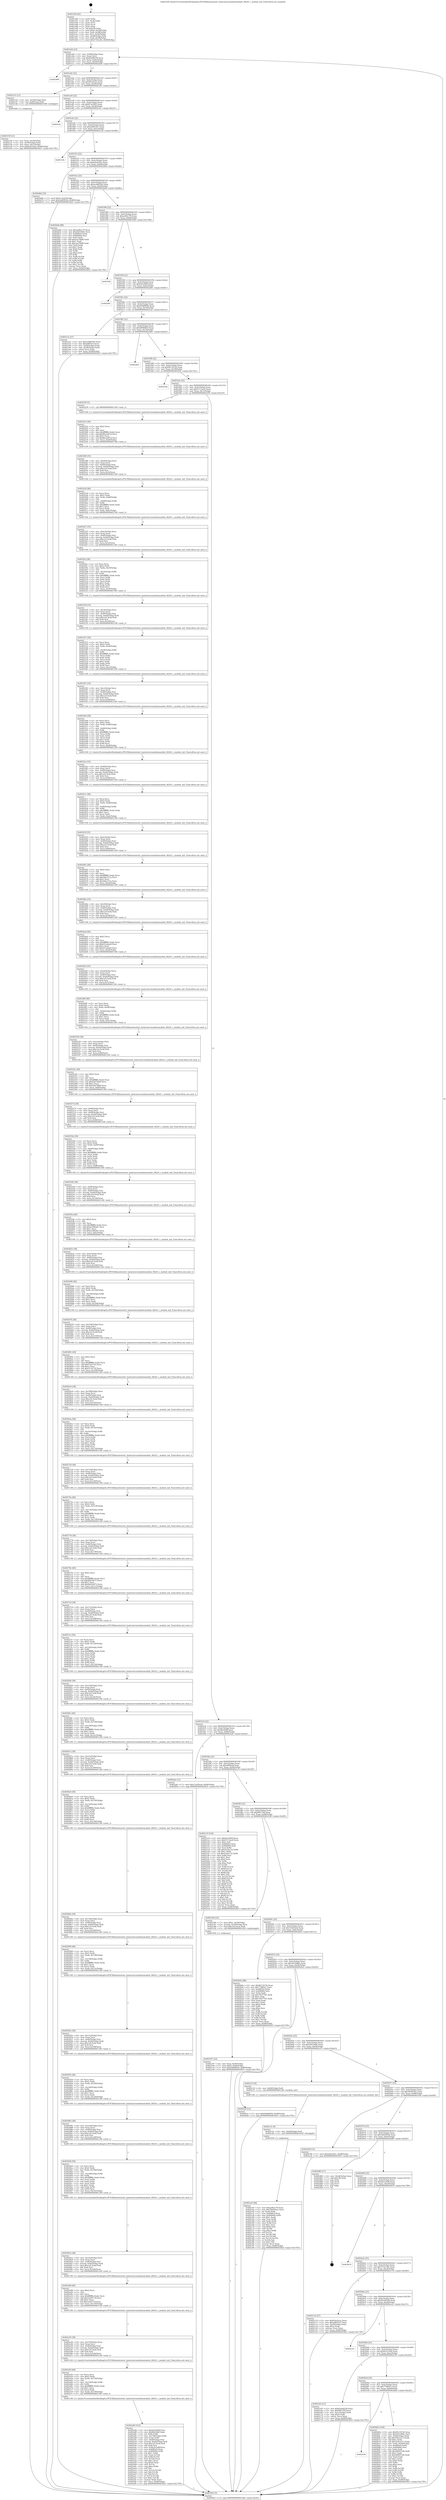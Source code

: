 digraph "0x401e90" {
  label = "0x401e90 (/mnt/c/Users/mathe/Desktop/tcc/POCII/binaries/extr_hashcatsrcmodulesmodule_06241.c_module_init_Final-ollvm.out::main(0))"
  labelloc = "t"
  node[shape=record]

  Entry [label="",width=0.3,height=0.3,shape=circle,fillcolor=black,style=filled]
  "0x401ebb" [label="{
     0x401ebb [23]\l
     | [instrs]\l
     &nbsp;&nbsp;0x401ebb \<+3\>: mov -0x48(%rbp),%eax\l
     &nbsp;&nbsp;0x401ebe \<+2\>: mov %eax,%ecx\l
     &nbsp;&nbsp;0x401ec0 \<+6\>: sub $0x8c606c04,%ecx\l
     &nbsp;&nbsp;0x401ec6 \<+3\>: mov %eax,-0x4c(%rbp)\l
     &nbsp;&nbsp;0x401ec9 \<+3\>: mov %ecx,-0x50(%rbp)\l
     &nbsp;&nbsp;0x401ecc \<+6\>: je 0000000000402d09 \<main+0xe79\>\l
  }"]
  "0x402d09" [label="{
     0x402d09\l
  }", style=dashed]
  "0x401ed2" [label="{
     0x401ed2 [22]\l
     | [instrs]\l
     &nbsp;&nbsp;0x401ed2 \<+5\>: jmp 0000000000401ed7 \<main+0x47\>\l
     &nbsp;&nbsp;0x401ed7 \<+3\>: mov -0x4c(%rbp),%eax\l
     &nbsp;&nbsp;0x401eda \<+5\>: sub $0x95ecbcac,%eax\l
     &nbsp;&nbsp;0x401edf \<+3\>: mov %eax,-0x54(%rbp)\l
     &nbsp;&nbsp;0x401ee2 \<+6\>: je 0000000000402143 \<main+0x2b3\>\l
  }"]
  Exit [label="",width=0.3,height=0.3,shape=circle,fillcolor=black,style=filled,peripheries=2]
  "0x402143" [label="{
     0x402143 [13]\l
     | [instrs]\l
     &nbsp;&nbsp;0x402143 \<+4\>: mov -0x30(%rbp),%rax\l
     &nbsp;&nbsp;0x402147 \<+4\>: mov 0x8(%rax),%rdi\l
     &nbsp;&nbsp;0x40214b \<+5\>: call 0000000000401060 \<atoi@plt\>\l
     | [calls]\l
     &nbsp;&nbsp;0x401060 \{1\} (unknown)\l
  }"]
  "0x401ee8" [label="{
     0x401ee8 [22]\l
     | [instrs]\l
     &nbsp;&nbsp;0x401ee8 \<+5\>: jmp 0000000000401eed \<main+0x5d\>\l
     &nbsp;&nbsp;0x401eed \<+3\>: mov -0x4c(%rbp),%eax\l
     &nbsp;&nbsp;0x401ef0 \<+5\>: sub $0x97ac5f03,%eax\l
     &nbsp;&nbsp;0x401ef5 \<+3\>: mov %eax,-0x58(%rbp)\l
     &nbsp;&nbsp;0x401ef8 \<+6\>: je 0000000000402cb1 \<main+0xe21\>\l
  }"]
  "0x402c45" [label="{
     0x402c45 [84]\l
     | [instrs]\l
     &nbsp;&nbsp;0x402c45 \<+5\>: mov $0xaef62c79,%eax\l
     &nbsp;&nbsp;0x402c4a \<+5\>: mov $0x39d293a1,%ecx\l
     &nbsp;&nbsp;0x402c4f \<+2\>: xor %edx,%edx\l
     &nbsp;&nbsp;0x402c51 \<+7\>: mov 0x4060c0,%esi\l
     &nbsp;&nbsp;0x402c58 \<+8\>: mov 0x406084,%r8d\l
     &nbsp;&nbsp;0x402c60 \<+3\>: sub $0x1,%edx\l
     &nbsp;&nbsp;0x402c63 \<+3\>: mov %esi,%r9d\l
     &nbsp;&nbsp;0x402c66 \<+3\>: add %edx,%r9d\l
     &nbsp;&nbsp;0x402c69 \<+4\>: imul %r9d,%esi\l
     &nbsp;&nbsp;0x402c6d \<+3\>: and $0x1,%esi\l
     &nbsp;&nbsp;0x402c70 \<+3\>: cmp $0x0,%esi\l
     &nbsp;&nbsp;0x402c73 \<+4\>: sete %r10b\l
     &nbsp;&nbsp;0x402c77 \<+4\>: cmp $0xa,%r8d\l
     &nbsp;&nbsp;0x402c7b \<+4\>: setl %r11b\l
     &nbsp;&nbsp;0x402c7f \<+3\>: mov %r10b,%bl\l
     &nbsp;&nbsp;0x402c82 \<+3\>: and %r11b,%bl\l
     &nbsp;&nbsp;0x402c85 \<+3\>: xor %r11b,%r10b\l
     &nbsp;&nbsp;0x402c88 \<+3\>: or %r10b,%bl\l
     &nbsp;&nbsp;0x402c8b \<+3\>: test $0x1,%bl\l
     &nbsp;&nbsp;0x402c8e \<+3\>: cmovne %ecx,%eax\l
     &nbsp;&nbsp;0x402c91 \<+3\>: mov %eax,-0x48(%rbp)\l
     &nbsp;&nbsp;0x402c94 \<+5\>: jmp 0000000000403625 \<main+0x1795\>\l
  }"]
  "0x402cb1" [label="{
     0x402cb1\l
  }", style=dashed]
  "0x401efe" [label="{
     0x401efe [22]\l
     | [instrs]\l
     &nbsp;&nbsp;0x401efe \<+5\>: jmp 0000000000401f03 \<main+0x73\>\l
     &nbsp;&nbsp;0x401f03 \<+3\>: mov -0x4c(%rbp),%eax\l
     &nbsp;&nbsp;0x401f06 \<+5\>: sub $0xa9801fa7,%eax\l
     &nbsp;&nbsp;0x401f0b \<+3\>: mov %eax,-0x5c(%rbp)\l
     &nbsp;&nbsp;0x401f0e \<+6\>: je 000000000040212b \<main+0x29b\>\l
  }"]
  "0x402c3c" [label="{
     0x402c3c [9]\l
     | [instrs]\l
     &nbsp;&nbsp;0x402c3c \<+4\>: mov -0x40(%rbp),%rdi\l
     &nbsp;&nbsp;0x402c40 \<+5\>: call 0000000000401030 \<free@plt\>\l
     | [calls]\l
     &nbsp;&nbsp;0x401030 \{1\} (unknown)\l
  }"]
  "0x40212b" [label="{
     0x40212b\l
  }", style=dashed]
  "0x401f14" [label="{
     0x401f14 [22]\l
     | [instrs]\l
     &nbsp;&nbsp;0x401f14 \<+5\>: jmp 0000000000401f19 \<main+0x89\>\l
     &nbsp;&nbsp;0x401f19 \<+3\>: mov -0x4c(%rbp),%eax\l
     &nbsp;&nbsp;0x401f1c \<+5\>: sub $0xabed18cc,%eax\l
     &nbsp;&nbsp;0x401f21 \<+3\>: mov %eax,-0x60(%rbp)\l
     &nbsp;&nbsp;0x401f24 \<+6\>: je 0000000000402d6d \<main+0xedd\>\l
  }"]
  "0x402106" [label="{
     0x402106\l
  }", style=dashed]
  "0x402d6d" [label="{
     0x402d6d [19]\l
     | [instrs]\l
     &nbsp;&nbsp;0x402d6d \<+7\>: movl $0x0,-0x24(%rbp)\l
     &nbsp;&nbsp;0x402d74 \<+7\>: movl $0x3dd5852b,-0x48(%rbp)\l
     &nbsp;&nbsp;0x402d7b \<+5\>: jmp 0000000000403625 \<main+0x1795\>\l
  }"]
  "0x401f2a" [label="{
     0x401f2a [22]\l
     | [instrs]\l
     &nbsp;&nbsp;0x401f2a \<+5\>: jmp 0000000000401f2f \<main+0x9f\>\l
     &nbsp;&nbsp;0x401f2f \<+3\>: mov -0x4c(%rbp),%eax\l
     &nbsp;&nbsp;0x401f32 \<+5\>: sub $0xacdb8344,%eax\l
     &nbsp;&nbsp;0x401f37 \<+3\>: mov %eax,-0x64(%rbp)\l
     &nbsp;&nbsp;0x401f3a \<+6\>: je 0000000000402bdb \<main+0xd4b\>\l
  }"]
  "0x402b62" [label="{
     0x402b62 [109]\l
     | [instrs]\l
     &nbsp;&nbsp;0x402b62 \<+5\>: mov $0xf0119156,%eax\l
     &nbsp;&nbsp;0x402b67 \<+5\>: mov $0x2033d84c,%ecx\l
     &nbsp;&nbsp;0x402b6c \<+3\>: mov -0x44(%rbp),%edx\l
     &nbsp;&nbsp;0x402b6f \<+6\>: add $0x354ca213,%edx\l
     &nbsp;&nbsp;0x402b75 \<+3\>: add $0x1,%edx\l
     &nbsp;&nbsp;0x402b78 \<+6\>: sub $0x354ca213,%edx\l
     &nbsp;&nbsp;0x402b7e \<+3\>: mov %edx,-0x44(%rbp)\l
     &nbsp;&nbsp;0x402b81 \<+7\>: mov 0x4060c0,%edx\l
     &nbsp;&nbsp;0x402b88 \<+7\>: mov 0x406084,%esi\l
     &nbsp;&nbsp;0x402b8f \<+2\>: mov %edx,%edi\l
     &nbsp;&nbsp;0x402b91 \<+6\>: add $0x4006510b,%edi\l
     &nbsp;&nbsp;0x402b97 \<+3\>: sub $0x1,%edi\l
     &nbsp;&nbsp;0x402b9a \<+6\>: sub $0x4006510b,%edi\l
     &nbsp;&nbsp;0x402ba0 \<+3\>: imul %edi,%edx\l
     &nbsp;&nbsp;0x402ba3 \<+3\>: and $0x1,%edx\l
     &nbsp;&nbsp;0x402ba6 \<+3\>: cmp $0x0,%edx\l
     &nbsp;&nbsp;0x402ba9 \<+4\>: sete %r8b\l
     &nbsp;&nbsp;0x402bad \<+3\>: cmp $0xa,%esi\l
     &nbsp;&nbsp;0x402bb0 \<+4\>: setl %r9b\l
     &nbsp;&nbsp;0x402bb4 \<+3\>: mov %r8b,%r10b\l
     &nbsp;&nbsp;0x402bb7 \<+3\>: and %r9b,%r10b\l
     &nbsp;&nbsp;0x402bba \<+3\>: xor %r9b,%r8b\l
     &nbsp;&nbsp;0x402bbd \<+3\>: or %r8b,%r10b\l
     &nbsp;&nbsp;0x402bc0 \<+4\>: test $0x1,%r10b\l
     &nbsp;&nbsp;0x402bc4 \<+3\>: cmovne %ecx,%eax\l
     &nbsp;&nbsp;0x402bc7 \<+3\>: mov %eax,-0x48(%rbp)\l
     &nbsp;&nbsp;0x402bca \<+5\>: jmp 0000000000403625 \<main+0x1795\>\l
  }"]
  "0x402bdb" [label="{
     0x402bdb [88]\l
     | [instrs]\l
     &nbsp;&nbsp;0x402bdb \<+5\>: mov $0xaef62c79,%eax\l
     &nbsp;&nbsp;0x402be0 \<+5\>: mov $0x2fd3360e,%ecx\l
     &nbsp;&nbsp;0x402be5 \<+7\>: mov 0x4060c0,%edx\l
     &nbsp;&nbsp;0x402bec \<+7\>: mov 0x406084,%esi\l
     &nbsp;&nbsp;0x402bf3 \<+2\>: mov %edx,%edi\l
     &nbsp;&nbsp;0x402bf5 \<+6\>: add $0xeaa78df6,%edi\l
     &nbsp;&nbsp;0x402bfb \<+3\>: sub $0x1,%edi\l
     &nbsp;&nbsp;0x402bfe \<+6\>: sub $0xeaa78df6,%edi\l
     &nbsp;&nbsp;0x402c04 \<+3\>: imul %edi,%edx\l
     &nbsp;&nbsp;0x402c07 \<+3\>: and $0x1,%edx\l
     &nbsp;&nbsp;0x402c0a \<+3\>: cmp $0x0,%edx\l
     &nbsp;&nbsp;0x402c0d \<+4\>: sete %r8b\l
     &nbsp;&nbsp;0x402c11 \<+3\>: cmp $0xa,%esi\l
     &nbsp;&nbsp;0x402c14 \<+4\>: setl %r9b\l
     &nbsp;&nbsp;0x402c18 \<+3\>: mov %r8b,%r10b\l
     &nbsp;&nbsp;0x402c1b \<+3\>: and %r9b,%r10b\l
     &nbsp;&nbsp;0x402c1e \<+3\>: xor %r9b,%r8b\l
     &nbsp;&nbsp;0x402c21 \<+3\>: or %r8b,%r10b\l
     &nbsp;&nbsp;0x402c24 \<+4\>: test $0x1,%r10b\l
     &nbsp;&nbsp;0x402c28 \<+3\>: cmovne %ecx,%eax\l
     &nbsp;&nbsp;0x402c2b \<+3\>: mov %eax,-0x48(%rbp)\l
     &nbsp;&nbsp;0x402c2e \<+5\>: jmp 0000000000403625 \<main+0x1795\>\l
  }"]
  "0x401f40" [label="{
     0x401f40 [22]\l
     | [instrs]\l
     &nbsp;&nbsp;0x401f40 \<+5\>: jmp 0000000000401f45 \<main+0xb5\>\l
     &nbsp;&nbsp;0x401f45 \<+3\>: mov -0x4c(%rbp),%eax\l
     &nbsp;&nbsp;0x401f48 \<+5\>: sub $0xaef62c79,%eax\l
     &nbsp;&nbsp;0x401f4d \<+3\>: mov %eax,-0x68(%rbp)\l
     &nbsp;&nbsp;0x401f50 \<+6\>: je 00000000004035fb \<main+0x176b\>\l
  }"]
  "0x402a84" [label="{
     0x402a84 [122]\l
     | [instrs]\l
     &nbsp;&nbsp;0x402a84 \<+5\>: mov $0xb42cf64f,%ecx\l
     &nbsp;&nbsp;0x402a89 \<+5\>: mov $0x9be5b8f,%edx\l
     &nbsp;&nbsp;0x402a8e \<+3\>: xor %r8d,%r8d\l
     &nbsp;&nbsp;0x402a91 \<+7\>: mov -0x158(%rbp),%r9d\l
     &nbsp;&nbsp;0x402a98 \<+4\>: imul %eax,%r9d\l
     &nbsp;&nbsp;0x402a9c \<+4\>: mov -0x40(%rbp),%rsi\l
     &nbsp;&nbsp;0x402aa0 \<+4\>: movslq -0x44(%rbp),%rdi\l
     &nbsp;&nbsp;0x402aa4 \<+7\>: imul $0x1e0,%rdi,%rdi\l
     &nbsp;&nbsp;0x402aab \<+3\>: add %rdi,%rsi\l
     &nbsp;&nbsp;0x402aae \<+7\>: mov %r9d,0x1d8(%rsi)\l
     &nbsp;&nbsp;0x402ab5 \<+7\>: mov 0x4060c0,%eax\l
     &nbsp;&nbsp;0x402abc \<+8\>: mov 0x406084,%r9d\l
     &nbsp;&nbsp;0x402ac4 \<+4\>: sub $0x1,%r8d\l
     &nbsp;&nbsp;0x402ac8 \<+3\>: mov %eax,%r10d\l
     &nbsp;&nbsp;0x402acb \<+3\>: add %r8d,%r10d\l
     &nbsp;&nbsp;0x402ace \<+4\>: imul %r10d,%eax\l
     &nbsp;&nbsp;0x402ad2 \<+3\>: and $0x1,%eax\l
     &nbsp;&nbsp;0x402ad5 \<+3\>: cmp $0x0,%eax\l
     &nbsp;&nbsp;0x402ad8 \<+4\>: sete %r11b\l
     &nbsp;&nbsp;0x402adc \<+4\>: cmp $0xa,%r9d\l
     &nbsp;&nbsp;0x402ae0 \<+3\>: setl %bl\l
     &nbsp;&nbsp;0x402ae3 \<+3\>: mov %r11b,%r14b\l
     &nbsp;&nbsp;0x402ae6 \<+3\>: and %bl,%r14b\l
     &nbsp;&nbsp;0x402ae9 \<+3\>: xor %bl,%r11b\l
     &nbsp;&nbsp;0x402aec \<+3\>: or %r11b,%r14b\l
     &nbsp;&nbsp;0x402aef \<+4\>: test $0x1,%r14b\l
     &nbsp;&nbsp;0x402af3 \<+3\>: cmovne %edx,%ecx\l
     &nbsp;&nbsp;0x402af6 \<+3\>: mov %ecx,-0x48(%rbp)\l
     &nbsp;&nbsp;0x402af9 \<+5\>: jmp 0000000000403625 \<main+0x1795\>\l
  }"]
  "0x4035fb" [label="{
     0x4035fb\l
  }", style=dashed]
  "0x401f56" [label="{
     0x401f56 [22]\l
     | [instrs]\l
     &nbsp;&nbsp;0x401f56 \<+5\>: jmp 0000000000401f5b \<main+0xcb\>\l
     &nbsp;&nbsp;0x401f5b \<+3\>: mov -0x4c(%rbp),%eax\l
     &nbsp;&nbsp;0x401f5e \<+5\>: sub $0xb42cf64f,%eax\l
     &nbsp;&nbsp;0x401f63 \<+3\>: mov %eax,-0x6c(%rbp)\l
     &nbsp;&nbsp;0x401f66 \<+6\>: je 0000000000402d91 \<main+0xf01\>\l
  }"]
  "0x402a56" [label="{
     0x402a56 [46]\l
     | [instrs]\l
     &nbsp;&nbsp;0x402a56 \<+2\>: xor %ecx,%ecx\l
     &nbsp;&nbsp;0x402a58 \<+5\>: mov $0x2,%edx\l
     &nbsp;&nbsp;0x402a5d \<+6\>: mov %edx,-0x154(%rbp)\l
     &nbsp;&nbsp;0x402a63 \<+1\>: cltd\l
     &nbsp;&nbsp;0x402a64 \<+7\>: mov -0x154(%rbp),%r8d\l
     &nbsp;&nbsp;0x402a6b \<+3\>: idiv %r8d\l
     &nbsp;&nbsp;0x402a6e \<+6\>: imul $0xfffffffe,%edx,%edx\l
     &nbsp;&nbsp;0x402a74 \<+3\>: sub $0x1,%ecx\l
     &nbsp;&nbsp;0x402a77 \<+2\>: sub %ecx,%edx\l
     &nbsp;&nbsp;0x402a79 \<+6\>: mov %edx,-0x158(%rbp)\l
     &nbsp;&nbsp;0x402a7f \<+5\>: call 0000000000401160 \<next_i\>\l
     | [calls]\l
     &nbsp;&nbsp;0x401160 \{1\} (/mnt/c/Users/mathe/Desktop/tcc/POCII/binaries/extr_hashcatsrcmodulesmodule_06241.c_module_init_Final-ollvm.out::next_i)\l
  }"]
  "0x402d91" [label="{
     0x402d91\l
  }", style=dashed]
  "0x401f6c" [label="{
     0x401f6c [22]\l
     | [instrs]\l
     &nbsp;&nbsp;0x401f6c \<+5\>: jmp 0000000000401f71 \<main+0xe1\>\l
     &nbsp;&nbsp;0x401f71 \<+3\>: mov -0x4c(%rbp),%eax\l
     &nbsp;&nbsp;0x401f74 \<+5\>: sub $0xd3b8965b,%eax\l
     &nbsp;&nbsp;0x401f79 \<+3\>: mov %eax,-0x70(%rbp)\l
     &nbsp;&nbsp;0x401f7c \<+6\>: je 00000000004021ae \<main+0x31e\>\l
  }"]
  "0x402a30" [label="{
     0x402a30 [38]\l
     | [instrs]\l
     &nbsp;&nbsp;0x402a30 \<+6\>: mov -0x150(%rbp),%ecx\l
     &nbsp;&nbsp;0x402a36 \<+3\>: imul %eax,%ecx\l
     &nbsp;&nbsp;0x402a39 \<+4\>: mov -0x40(%rbp),%rsi\l
     &nbsp;&nbsp;0x402a3d \<+4\>: movslq -0x44(%rbp),%rdi\l
     &nbsp;&nbsp;0x402a41 \<+7\>: imul $0x1e0,%rdi,%rdi\l
     &nbsp;&nbsp;0x402a48 \<+3\>: add %rdi,%rsi\l
     &nbsp;&nbsp;0x402a4b \<+6\>: mov %ecx,0x1d4(%rsi)\l
     &nbsp;&nbsp;0x402a51 \<+5\>: call 0000000000401160 \<next_i\>\l
     | [calls]\l
     &nbsp;&nbsp;0x401160 \{1\} (/mnt/c/Users/mathe/Desktop/tcc/POCII/binaries/extr_hashcatsrcmodulesmodule_06241.c_module_init_Final-ollvm.out::next_i)\l
  }"]
  "0x4021ae" [label="{
     0x4021ae [27]\l
     | [instrs]\l
     &nbsp;&nbsp;0x4021ae \<+5\>: mov $0xacdb8344,%eax\l
     &nbsp;&nbsp;0x4021b3 \<+5\>: mov $0xa6f65e4,%ecx\l
     &nbsp;&nbsp;0x4021b8 \<+3\>: mov -0x44(%rbp),%edx\l
     &nbsp;&nbsp;0x4021bb \<+3\>: cmp -0x38(%rbp),%edx\l
     &nbsp;&nbsp;0x4021be \<+3\>: cmovl %ecx,%eax\l
     &nbsp;&nbsp;0x4021c1 \<+3\>: mov %eax,-0x48(%rbp)\l
     &nbsp;&nbsp;0x4021c4 \<+5\>: jmp 0000000000403625 \<main+0x1795\>\l
  }"]
  "0x401f82" [label="{
     0x401f82 [22]\l
     | [instrs]\l
     &nbsp;&nbsp;0x401f82 \<+5\>: jmp 0000000000401f87 \<main+0xf7\>\l
     &nbsp;&nbsp;0x401f87 \<+3\>: mov -0x4c(%rbp),%eax\l
     &nbsp;&nbsp;0x401f8a \<+5\>: sub $0xd906961f,%eax\l
     &nbsp;&nbsp;0x401f8f \<+3\>: mov %eax,-0x74(%rbp)\l
     &nbsp;&nbsp;0x401f92 \<+6\>: je 0000000000402d61 \<main+0xed1\>\l
  }"]
  "0x402a08" [label="{
     0x402a08 [40]\l
     | [instrs]\l
     &nbsp;&nbsp;0x402a08 \<+5\>: mov $0x2,%ecx\l
     &nbsp;&nbsp;0x402a0d \<+1\>: cltd\l
     &nbsp;&nbsp;0x402a0e \<+2\>: idiv %ecx\l
     &nbsp;&nbsp;0x402a10 \<+6\>: imul $0xfffffffe,%edx,%ecx\l
     &nbsp;&nbsp;0x402a16 \<+6\>: add $0x5a20573f,%ecx\l
     &nbsp;&nbsp;0x402a1c \<+3\>: add $0x1,%ecx\l
     &nbsp;&nbsp;0x402a1f \<+6\>: sub $0x5a20573f,%ecx\l
     &nbsp;&nbsp;0x402a25 \<+6\>: mov %ecx,-0x150(%rbp)\l
     &nbsp;&nbsp;0x402a2b \<+5\>: call 0000000000401160 \<next_i\>\l
     | [calls]\l
     &nbsp;&nbsp;0x401160 \{1\} (/mnt/c/Users/mathe/Desktop/tcc/POCII/binaries/extr_hashcatsrcmodulesmodule_06241.c_module_init_Final-ollvm.out::next_i)\l
  }"]
  "0x402d61" [label="{
     0x402d61\l
  }", style=dashed]
  "0x401f98" [label="{
     0x401f98 [22]\l
     | [instrs]\l
     &nbsp;&nbsp;0x401f98 \<+5\>: jmp 0000000000401f9d \<main+0x10d\>\l
     &nbsp;&nbsp;0x401f9d \<+3\>: mov -0x4c(%rbp),%eax\l
     &nbsp;&nbsp;0x401fa0 \<+5\>: sub $0xf0119156,%eax\l
     &nbsp;&nbsp;0x401fa5 \<+3\>: mov %eax,-0x78(%rbp)\l
     &nbsp;&nbsp;0x401fa8 \<+6\>: je 00000000004035dc \<main+0x174c\>\l
  }"]
  "0x4029e2" [label="{
     0x4029e2 [38]\l
     | [instrs]\l
     &nbsp;&nbsp;0x4029e2 \<+6\>: mov -0x14c(%rbp),%ecx\l
     &nbsp;&nbsp;0x4029e8 \<+3\>: imul %eax,%ecx\l
     &nbsp;&nbsp;0x4029eb \<+4\>: mov -0x40(%rbp),%rsi\l
     &nbsp;&nbsp;0x4029ef \<+4\>: movslq -0x44(%rbp),%rdi\l
     &nbsp;&nbsp;0x4029f3 \<+7\>: imul $0x1e0,%rdi,%rdi\l
     &nbsp;&nbsp;0x4029fa \<+3\>: add %rdi,%rsi\l
     &nbsp;&nbsp;0x4029fd \<+6\>: mov %ecx,0x1d0(%rsi)\l
     &nbsp;&nbsp;0x402a03 \<+5\>: call 0000000000401160 \<next_i\>\l
     | [calls]\l
     &nbsp;&nbsp;0x401160 \{1\} (/mnt/c/Users/mathe/Desktop/tcc/POCII/binaries/extr_hashcatsrcmodulesmodule_06241.c_module_init_Final-ollvm.out::next_i)\l
  }"]
  "0x4035dc" [label="{
     0x4035dc\l
  }", style=dashed]
  "0x401fae" [label="{
     0x401fae [22]\l
     | [instrs]\l
     &nbsp;&nbsp;0x401fae \<+5\>: jmp 0000000000401fb3 \<main+0x123\>\l
     &nbsp;&nbsp;0x401fb3 \<+3\>: mov -0x4c(%rbp),%eax\l
     &nbsp;&nbsp;0x401fb6 \<+5\>: sub $0xf1113ea9,%eax\l
     &nbsp;&nbsp;0x401fbb \<+3\>: mov %eax,-0x7c(%rbp)\l
     &nbsp;&nbsp;0x401fbe \<+6\>: je 0000000000402259 \<main+0x3c9\>\l
  }"]
  "0x4029a8" [label="{
     0x4029a8 [58]\l
     | [instrs]\l
     &nbsp;&nbsp;0x4029a8 \<+2\>: xor %ecx,%ecx\l
     &nbsp;&nbsp;0x4029aa \<+5\>: mov $0x2,%edx\l
     &nbsp;&nbsp;0x4029af \<+6\>: mov %edx,-0x148(%rbp)\l
     &nbsp;&nbsp;0x4029b5 \<+1\>: cltd\l
     &nbsp;&nbsp;0x4029b6 \<+7\>: mov -0x148(%rbp),%r8d\l
     &nbsp;&nbsp;0x4029bd \<+3\>: idiv %r8d\l
     &nbsp;&nbsp;0x4029c0 \<+6\>: imul $0xfffffffe,%edx,%edx\l
     &nbsp;&nbsp;0x4029c6 \<+3\>: mov %ecx,%r9d\l
     &nbsp;&nbsp;0x4029c9 \<+3\>: sub %edx,%r9d\l
     &nbsp;&nbsp;0x4029cc \<+2\>: mov %ecx,%edx\l
     &nbsp;&nbsp;0x4029ce \<+3\>: sub $0x1,%edx\l
     &nbsp;&nbsp;0x4029d1 \<+3\>: add %edx,%r9d\l
     &nbsp;&nbsp;0x4029d4 \<+3\>: sub %r9d,%ecx\l
     &nbsp;&nbsp;0x4029d7 \<+6\>: mov %ecx,-0x14c(%rbp)\l
     &nbsp;&nbsp;0x4029dd \<+5\>: call 0000000000401160 \<next_i\>\l
     | [calls]\l
     &nbsp;&nbsp;0x401160 \{1\} (/mnt/c/Users/mathe/Desktop/tcc/POCII/binaries/extr_hashcatsrcmodulesmodule_06241.c_module_init_Final-ollvm.out::next_i)\l
  }"]
  "0x402259" [label="{
     0x402259 [5]\l
     | [instrs]\l
     &nbsp;&nbsp;0x402259 \<+5\>: call 0000000000401160 \<next_i\>\l
     | [calls]\l
     &nbsp;&nbsp;0x401160 \{1\} (/mnt/c/Users/mathe/Desktop/tcc/POCII/binaries/extr_hashcatsrcmodulesmodule_06241.c_module_init_Final-ollvm.out::next_i)\l
  }"]
  "0x401fc4" [label="{
     0x401fc4 [22]\l
     | [instrs]\l
     &nbsp;&nbsp;0x401fc4 \<+5\>: jmp 0000000000401fc9 \<main+0x139\>\l
     &nbsp;&nbsp;0x401fc9 \<+3\>: mov -0x4c(%rbp),%eax\l
     &nbsp;&nbsp;0x401fcc \<+5\>: sub $0x9be5b8f,%eax\l
     &nbsp;&nbsp;0x401fd1 \<+3\>: mov %eax,-0x80(%rbp)\l
     &nbsp;&nbsp;0x401fd4 \<+6\>: je 0000000000402afe \<main+0xc6e\>\l
  }"]
  "0x402982" [label="{
     0x402982 [38]\l
     | [instrs]\l
     &nbsp;&nbsp;0x402982 \<+6\>: mov -0x144(%rbp),%ecx\l
     &nbsp;&nbsp;0x402988 \<+3\>: imul %eax,%ecx\l
     &nbsp;&nbsp;0x40298b \<+4\>: mov -0x40(%rbp),%rsi\l
     &nbsp;&nbsp;0x40298f \<+4\>: movslq -0x44(%rbp),%rdi\l
     &nbsp;&nbsp;0x402993 \<+7\>: imul $0x1e0,%rdi,%rdi\l
     &nbsp;&nbsp;0x40299a \<+3\>: add %rdi,%rsi\l
     &nbsp;&nbsp;0x40299d \<+6\>: mov %ecx,0x1a8(%rsi)\l
     &nbsp;&nbsp;0x4029a3 \<+5\>: call 0000000000401160 \<next_i\>\l
     | [calls]\l
     &nbsp;&nbsp;0x401160 \{1\} (/mnt/c/Users/mathe/Desktop/tcc/POCII/binaries/extr_hashcatsrcmodulesmodule_06241.c_module_init_Final-ollvm.out::next_i)\l
  }"]
  "0x402afe" [label="{
     0x402afe [12]\l
     | [instrs]\l
     &nbsp;&nbsp;0x402afe \<+7\>: movl $0x15d30ced,-0x48(%rbp)\l
     &nbsp;&nbsp;0x402b05 \<+5\>: jmp 0000000000403625 \<main+0x1795\>\l
  }"]
  "0x401fda" [label="{
     0x401fda [25]\l
     | [instrs]\l
     &nbsp;&nbsp;0x401fda \<+5\>: jmp 0000000000401fdf \<main+0x14f\>\l
     &nbsp;&nbsp;0x401fdf \<+3\>: mov -0x4c(%rbp),%eax\l
     &nbsp;&nbsp;0x401fe2 \<+5\>: sub $0xa6f65e4,%eax\l
     &nbsp;&nbsp;0x401fe7 \<+6\>: mov %eax,-0x84(%rbp)\l
     &nbsp;&nbsp;0x401fed \<+6\>: je 00000000004021c9 \<main+0x339\>\l
  }"]
  "0x402954" [label="{
     0x402954 [46]\l
     | [instrs]\l
     &nbsp;&nbsp;0x402954 \<+2\>: xor %ecx,%ecx\l
     &nbsp;&nbsp;0x402956 \<+5\>: mov $0x2,%edx\l
     &nbsp;&nbsp;0x40295b \<+6\>: mov %edx,-0x140(%rbp)\l
     &nbsp;&nbsp;0x402961 \<+1\>: cltd\l
     &nbsp;&nbsp;0x402962 \<+7\>: mov -0x140(%rbp),%r8d\l
     &nbsp;&nbsp;0x402969 \<+3\>: idiv %r8d\l
     &nbsp;&nbsp;0x40296c \<+6\>: imul $0xfffffffe,%edx,%edx\l
     &nbsp;&nbsp;0x402972 \<+3\>: sub $0x1,%ecx\l
     &nbsp;&nbsp;0x402975 \<+2\>: sub %ecx,%edx\l
     &nbsp;&nbsp;0x402977 \<+6\>: mov %edx,-0x144(%rbp)\l
     &nbsp;&nbsp;0x40297d \<+5\>: call 0000000000401160 \<next_i\>\l
     | [calls]\l
     &nbsp;&nbsp;0x401160 \{1\} (/mnt/c/Users/mathe/Desktop/tcc/POCII/binaries/extr_hashcatsrcmodulesmodule_06241.c_module_init_Final-ollvm.out::next_i)\l
  }"]
  "0x4021c9" [label="{
     0x4021c9 [144]\l
     | [instrs]\l
     &nbsp;&nbsp;0x4021c9 \<+5\>: mov $0xb42cf64f,%eax\l
     &nbsp;&nbsp;0x4021ce \<+5\>: mov $0xf1113ea9,%ecx\l
     &nbsp;&nbsp;0x4021d3 \<+2\>: mov $0x1,%dl\l
     &nbsp;&nbsp;0x4021d5 \<+7\>: mov 0x4060c0,%esi\l
     &nbsp;&nbsp;0x4021dc \<+7\>: mov 0x406084,%edi\l
     &nbsp;&nbsp;0x4021e3 \<+3\>: mov %esi,%r8d\l
     &nbsp;&nbsp;0x4021e6 \<+7\>: add $0x5e2fcc14,%r8d\l
     &nbsp;&nbsp;0x4021ed \<+4\>: sub $0x1,%r8d\l
     &nbsp;&nbsp;0x4021f1 \<+7\>: sub $0x5e2fcc14,%r8d\l
     &nbsp;&nbsp;0x4021f8 \<+4\>: imul %r8d,%esi\l
     &nbsp;&nbsp;0x4021fc \<+3\>: and $0x1,%esi\l
     &nbsp;&nbsp;0x4021ff \<+3\>: cmp $0x0,%esi\l
     &nbsp;&nbsp;0x402202 \<+4\>: sete %r9b\l
     &nbsp;&nbsp;0x402206 \<+3\>: cmp $0xa,%edi\l
     &nbsp;&nbsp;0x402209 \<+4\>: setl %r10b\l
     &nbsp;&nbsp;0x40220d \<+3\>: mov %r9b,%r11b\l
     &nbsp;&nbsp;0x402210 \<+4\>: xor $0xff,%r11b\l
     &nbsp;&nbsp;0x402214 \<+3\>: mov %r10b,%bl\l
     &nbsp;&nbsp;0x402217 \<+3\>: xor $0xff,%bl\l
     &nbsp;&nbsp;0x40221a \<+3\>: xor $0x1,%dl\l
     &nbsp;&nbsp;0x40221d \<+3\>: mov %r11b,%r14b\l
     &nbsp;&nbsp;0x402220 \<+4\>: and $0xff,%r14b\l
     &nbsp;&nbsp;0x402224 \<+3\>: and %dl,%r9b\l
     &nbsp;&nbsp;0x402227 \<+3\>: mov %bl,%r15b\l
     &nbsp;&nbsp;0x40222a \<+4\>: and $0xff,%r15b\l
     &nbsp;&nbsp;0x40222e \<+3\>: and %dl,%r10b\l
     &nbsp;&nbsp;0x402231 \<+3\>: or %r9b,%r14b\l
     &nbsp;&nbsp;0x402234 \<+3\>: or %r10b,%r15b\l
     &nbsp;&nbsp;0x402237 \<+3\>: xor %r15b,%r14b\l
     &nbsp;&nbsp;0x40223a \<+3\>: or %bl,%r11b\l
     &nbsp;&nbsp;0x40223d \<+4\>: xor $0xff,%r11b\l
     &nbsp;&nbsp;0x402241 \<+3\>: or $0x1,%dl\l
     &nbsp;&nbsp;0x402244 \<+3\>: and %dl,%r11b\l
     &nbsp;&nbsp;0x402247 \<+3\>: or %r11b,%r14b\l
     &nbsp;&nbsp;0x40224a \<+4\>: test $0x1,%r14b\l
     &nbsp;&nbsp;0x40224e \<+3\>: cmovne %ecx,%eax\l
     &nbsp;&nbsp;0x402251 \<+3\>: mov %eax,-0x48(%rbp)\l
     &nbsp;&nbsp;0x402254 \<+5\>: jmp 0000000000403625 \<main+0x1795\>\l
  }"]
  "0x401ff3" [label="{
     0x401ff3 [25]\l
     | [instrs]\l
     &nbsp;&nbsp;0x401ff3 \<+5\>: jmp 0000000000401ff8 \<main+0x168\>\l
     &nbsp;&nbsp;0x401ff8 \<+3\>: mov -0x4c(%rbp),%eax\l
     &nbsp;&nbsp;0x401ffb \<+5\>: sub $0xf0817b9,%eax\l
     &nbsp;&nbsp;0x402000 \<+6\>: mov %eax,-0x88(%rbp)\l
     &nbsp;&nbsp;0x402006 \<+6\>: je 0000000000402180 \<main+0x2f0\>\l
  }"]
  "0x40292e" [label="{
     0x40292e [38]\l
     | [instrs]\l
     &nbsp;&nbsp;0x40292e \<+6\>: mov -0x13c(%rbp),%ecx\l
     &nbsp;&nbsp;0x402934 \<+3\>: imul %eax,%ecx\l
     &nbsp;&nbsp;0x402937 \<+4\>: mov -0x40(%rbp),%rsi\l
     &nbsp;&nbsp;0x40293b \<+4\>: movslq -0x44(%rbp),%rdi\l
     &nbsp;&nbsp;0x40293f \<+7\>: imul $0x1e0,%rdi,%rdi\l
     &nbsp;&nbsp;0x402946 \<+3\>: add %rdi,%rsi\l
     &nbsp;&nbsp;0x402949 \<+6\>: mov %ecx,0x198(%rsi)\l
     &nbsp;&nbsp;0x40294f \<+5\>: call 0000000000401160 \<next_i\>\l
     | [calls]\l
     &nbsp;&nbsp;0x401160 \{1\} (/mnt/c/Users/mathe/Desktop/tcc/POCII/binaries/extr_hashcatsrcmodulesmodule_06241.c_module_init_Final-ollvm.out::next_i)\l
  }"]
  "0x402180" [label="{
     0x402180 [23]\l
     | [instrs]\l
     &nbsp;&nbsp;0x402180 \<+7\>: movl $0x1,-0x38(%rbp)\l
     &nbsp;&nbsp;0x402187 \<+4\>: movslq -0x38(%rbp),%rax\l
     &nbsp;&nbsp;0x40218b \<+7\>: imul $0x1e0,%rax,%rdi\l
     &nbsp;&nbsp;0x402192 \<+5\>: call 0000000000401050 \<malloc@plt\>\l
     | [calls]\l
     &nbsp;&nbsp;0x401050 \{1\} (unknown)\l
  }"]
  "0x40200c" [label="{
     0x40200c [25]\l
     | [instrs]\l
     &nbsp;&nbsp;0x40200c \<+5\>: jmp 0000000000402011 \<main+0x181\>\l
     &nbsp;&nbsp;0x402011 \<+3\>: mov -0x4c(%rbp),%eax\l
     &nbsp;&nbsp;0x402014 \<+5\>: sub $0x15d30ced,%eax\l
     &nbsp;&nbsp;0x402019 \<+6\>: mov %eax,-0x8c(%rbp)\l
     &nbsp;&nbsp;0x40201f \<+6\>: je 0000000000402b0a \<main+0xc7a\>\l
  }"]
  "0x402900" [label="{
     0x402900 [46]\l
     | [instrs]\l
     &nbsp;&nbsp;0x402900 \<+2\>: xor %ecx,%ecx\l
     &nbsp;&nbsp;0x402902 \<+5\>: mov $0x2,%edx\l
     &nbsp;&nbsp;0x402907 \<+6\>: mov %edx,-0x138(%rbp)\l
     &nbsp;&nbsp;0x40290d \<+1\>: cltd\l
     &nbsp;&nbsp;0x40290e \<+7\>: mov -0x138(%rbp),%r8d\l
     &nbsp;&nbsp;0x402915 \<+3\>: idiv %r8d\l
     &nbsp;&nbsp;0x402918 \<+6\>: imul $0xfffffffe,%edx,%edx\l
     &nbsp;&nbsp;0x40291e \<+3\>: sub $0x1,%ecx\l
     &nbsp;&nbsp;0x402921 \<+2\>: sub %ecx,%edx\l
     &nbsp;&nbsp;0x402923 \<+6\>: mov %edx,-0x13c(%rbp)\l
     &nbsp;&nbsp;0x402929 \<+5\>: call 0000000000401160 \<next_i\>\l
     | [calls]\l
     &nbsp;&nbsp;0x401160 \{1\} (/mnt/c/Users/mathe/Desktop/tcc/POCII/binaries/extr_hashcatsrcmodulesmodule_06241.c_module_init_Final-ollvm.out::next_i)\l
  }"]
  "0x402b0a" [label="{
     0x402b0a [88]\l
     | [instrs]\l
     &nbsp;&nbsp;0x402b0a \<+5\>: mov $0xf0119156,%eax\l
     &nbsp;&nbsp;0x402b0f \<+5\>: mov $0x776ff3e1,%ecx\l
     &nbsp;&nbsp;0x402b14 \<+7\>: mov 0x4060c0,%edx\l
     &nbsp;&nbsp;0x402b1b \<+7\>: mov 0x406084,%esi\l
     &nbsp;&nbsp;0x402b22 \<+2\>: mov %edx,%edi\l
     &nbsp;&nbsp;0x402b24 \<+6\>: sub $0x791f7701,%edi\l
     &nbsp;&nbsp;0x402b2a \<+3\>: sub $0x1,%edi\l
     &nbsp;&nbsp;0x402b2d \<+6\>: add $0x791f7701,%edi\l
     &nbsp;&nbsp;0x402b33 \<+3\>: imul %edi,%edx\l
     &nbsp;&nbsp;0x402b36 \<+3\>: and $0x1,%edx\l
     &nbsp;&nbsp;0x402b39 \<+3\>: cmp $0x0,%edx\l
     &nbsp;&nbsp;0x402b3c \<+4\>: sete %r8b\l
     &nbsp;&nbsp;0x402b40 \<+3\>: cmp $0xa,%esi\l
     &nbsp;&nbsp;0x402b43 \<+4\>: setl %r9b\l
     &nbsp;&nbsp;0x402b47 \<+3\>: mov %r8b,%r10b\l
     &nbsp;&nbsp;0x402b4a \<+3\>: and %r9b,%r10b\l
     &nbsp;&nbsp;0x402b4d \<+3\>: xor %r9b,%r8b\l
     &nbsp;&nbsp;0x402b50 \<+3\>: or %r8b,%r10b\l
     &nbsp;&nbsp;0x402b53 \<+4\>: test $0x1,%r10b\l
     &nbsp;&nbsp;0x402b57 \<+3\>: cmovne %ecx,%eax\l
     &nbsp;&nbsp;0x402b5a \<+3\>: mov %eax,-0x48(%rbp)\l
     &nbsp;&nbsp;0x402b5d \<+5\>: jmp 0000000000403625 \<main+0x1795\>\l
  }"]
  "0x402025" [label="{
     0x402025 [25]\l
     | [instrs]\l
     &nbsp;&nbsp;0x402025 \<+5\>: jmp 000000000040202a \<main+0x19a\>\l
     &nbsp;&nbsp;0x40202a \<+3\>: mov -0x4c(%rbp),%eax\l
     &nbsp;&nbsp;0x40202d \<+5\>: sub $0x2033d84c,%eax\l
     &nbsp;&nbsp;0x402032 \<+6\>: mov %eax,-0x90(%rbp)\l
     &nbsp;&nbsp;0x402038 \<+6\>: je 0000000000402bcf \<main+0xd3f\>\l
  }"]
  "0x4028da" [label="{
     0x4028da [38]\l
     | [instrs]\l
     &nbsp;&nbsp;0x4028da \<+6\>: mov -0x134(%rbp),%ecx\l
     &nbsp;&nbsp;0x4028e0 \<+3\>: imul %eax,%ecx\l
     &nbsp;&nbsp;0x4028e3 \<+4\>: mov -0x40(%rbp),%rsi\l
     &nbsp;&nbsp;0x4028e7 \<+4\>: movslq -0x44(%rbp),%rdi\l
     &nbsp;&nbsp;0x4028eb \<+7\>: imul $0x1e0,%rdi,%rdi\l
     &nbsp;&nbsp;0x4028f2 \<+3\>: add %rdi,%rsi\l
     &nbsp;&nbsp;0x4028f5 \<+6\>: mov %ecx,0x194(%rsi)\l
     &nbsp;&nbsp;0x4028fb \<+5\>: call 0000000000401160 \<next_i\>\l
     | [calls]\l
     &nbsp;&nbsp;0x401160 \{1\} (/mnt/c/Users/mathe/Desktop/tcc/POCII/binaries/extr_hashcatsrcmodulesmodule_06241.c_module_init_Final-ollvm.out::next_i)\l
  }"]
  "0x402bcf" [label="{
     0x402bcf [12]\l
     | [instrs]\l
     &nbsp;&nbsp;0x402bcf \<+7\>: movl $0xd3b8965b,-0x48(%rbp)\l
     &nbsp;&nbsp;0x402bd6 \<+5\>: jmp 0000000000403625 \<main+0x1795\>\l
  }"]
  "0x40203e" [label="{
     0x40203e [25]\l
     | [instrs]\l
     &nbsp;&nbsp;0x40203e \<+5\>: jmp 0000000000402043 \<main+0x1b3\>\l
     &nbsp;&nbsp;0x402043 \<+3\>: mov -0x4c(%rbp),%eax\l
     &nbsp;&nbsp;0x402046 \<+5\>: sub $0x2fd3360e,%eax\l
     &nbsp;&nbsp;0x40204b \<+6\>: mov %eax,-0x94(%rbp)\l
     &nbsp;&nbsp;0x402051 \<+6\>: je 0000000000402c33 \<main+0xda3\>\l
  }"]
  "0x4028a0" [label="{
     0x4028a0 [58]\l
     | [instrs]\l
     &nbsp;&nbsp;0x4028a0 \<+2\>: xor %ecx,%ecx\l
     &nbsp;&nbsp;0x4028a2 \<+5\>: mov $0x2,%edx\l
     &nbsp;&nbsp;0x4028a7 \<+6\>: mov %edx,-0x130(%rbp)\l
     &nbsp;&nbsp;0x4028ad \<+1\>: cltd\l
     &nbsp;&nbsp;0x4028ae \<+7\>: mov -0x130(%rbp),%r8d\l
     &nbsp;&nbsp;0x4028b5 \<+3\>: idiv %r8d\l
     &nbsp;&nbsp;0x4028b8 \<+6\>: imul $0xfffffffe,%edx,%edx\l
     &nbsp;&nbsp;0x4028be \<+3\>: mov %ecx,%r9d\l
     &nbsp;&nbsp;0x4028c1 \<+3\>: sub %edx,%r9d\l
     &nbsp;&nbsp;0x4028c4 \<+2\>: mov %ecx,%edx\l
     &nbsp;&nbsp;0x4028c6 \<+3\>: sub $0x1,%edx\l
     &nbsp;&nbsp;0x4028c9 \<+3\>: add %edx,%r9d\l
     &nbsp;&nbsp;0x4028cc \<+3\>: sub %r9d,%ecx\l
     &nbsp;&nbsp;0x4028cf \<+6\>: mov %ecx,-0x134(%rbp)\l
     &nbsp;&nbsp;0x4028d5 \<+5\>: call 0000000000401160 \<next_i\>\l
     | [calls]\l
     &nbsp;&nbsp;0x401160 \{1\} (/mnt/c/Users/mathe/Desktop/tcc/POCII/binaries/extr_hashcatsrcmodulesmodule_06241.c_module_init_Final-ollvm.out::next_i)\l
  }"]
  "0x402c33" [label="{
     0x402c33 [9]\l
     | [instrs]\l
     &nbsp;&nbsp;0x402c33 \<+4\>: mov -0x40(%rbp),%rdi\l
     &nbsp;&nbsp;0x402c37 \<+5\>: call 00000000004013f0 \<module_init\>\l
     | [calls]\l
     &nbsp;&nbsp;0x4013f0 \{1\} (/mnt/c/Users/mathe/Desktop/tcc/POCII/binaries/extr_hashcatsrcmodulesmodule_06241.c_module_init_Final-ollvm.out::module_init)\l
  }"]
  "0x402057" [label="{
     0x402057 [25]\l
     | [instrs]\l
     &nbsp;&nbsp;0x402057 \<+5\>: jmp 000000000040205c \<main+0x1cc\>\l
     &nbsp;&nbsp;0x40205c \<+3\>: mov -0x4c(%rbp),%eax\l
     &nbsp;&nbsp;0x40205f \<+5\>: sub $0x39d293a1,%eax\l
     &nbsp;&nbsp;0x402064 \<+6\>: mov %eax,-0x98(%rbp)\l
     &nbsp;&nbsp;0x40206a \<+6\>: je 0000000000402c99 \<main+0xe09\>\l
  }"]
  "0x40287a" [label="{
     0x40287a [38]\l
     | [instrs]\l
     &nbsp;&nbsp;0x40287a \<+6\>: mov -0x12c(%rbp),%ecx\l
     &nbsp;&nbsp;0x402880 \<+3\>: imul %eax,%ecx\l
     &nbsp;&nbsp;0x402883 \<+4\>: mov -0x40(%rbp),%rsi\l
     &nbsp;&nbsp;0x402887 \<+4\>: movslq -0x44(%rbp),%rdi\l
     &nbsp;&nbsp;0x40288b \<+7\>: imul $0x1e0,%rdi,%rdi\l
     &nbsp;&nbsp;0x402892 \<+3\>: add %rdi,%rsi\l
     &nbsp;&nbsp;0x402895 \<+6\>: mov %ecx,0x190(%rsi)\l
     &nbsp;&nbsp;0x40289b \<+5\>: call 0000000000401160 \<next_i\>\l
     | [calls]\l
     &nbsp;&nbsp;0x401160 \{1\} (/mnt/c/Users/mathe/Desktop/tcc/POCII/binaries/extr_hashcatsrcmodulesmodule_06241.c_module_init_Final-ollvm.out::next_i)\l
  }"]
  "0x402c99" [label="{
     0x402c99 [12]\l
     | [instrs]\l
     &nbsp;&nbsp;0x402c99 \<+7\>: movl $0xabed18cc,-0x48(%rbp)\l
     &nbsp;&nbsp;0x402ca0 \<+5\>: jmp 0000000000403625 \<main+0x1795\>\l
  }"]
  "0x402070" [label="{
     0x402070 [25]\l
     | [instrs]\l
     &nbsp;&nbsp;0x402070 \<+5\>: jmp 0000000000402075 \<main+0x1e5\>\l
     &nbsp;&nbsp;0x402075 \<+3\>: mov -0x4c(%rbp),%eax\l
     &nbsp;&nbsp;0x402078 \<+5\>: sub $0x3dd5852b,%eax\l
     &nbsp;&nbsp;0x40207d \<+6\>: mov %eax,-0x9c(%rbp)\l
     &nbsp;&nbsp;0x402083 \<+6\>: je 0000000000402d80 \<main+0xef0\>\l
  }"]
  "0x40284c" [label="{
     0x40284c [46]\l
     | [instrs]\l
     &nbsp;&nbsp;0x40284c \<+2\>: xor %ecx,%ecx\l
     &nbsp;&nbsp;0x40284e \<+5\>: mov $0x2,%edx\l
     &nbsp;&nbsp;0x402853 \<+6\>: mov %edx,-0x128(%rbp)\l
     &nbsp;&nbsp;0x402859 \<+1\>: cltd\l
     &nbsp;&nbsp;0x40285a \<+7\>: mov -0x128(%rbp),%r8d\l
     &nbsp;&nbsp;0x402861 \<+3\>: idiv %r8d\l
     &nbsp;&nbsp;0x402864 \<+6\>: imul $0xfffffffe,%edx,%edx\l
     &nbsp;&nbsp;0x40286a \<+3\>: sub $0x1,%ecx\l
     &nbsp;&nbsp;0x40286d \<+2\>: sub %ecx,%edx\l
     &nbsp;&nbsp;0x40286f \<+6\>: mov %edx,-0x12c(%rbp)\l
     &nbsp;&nbsp;0x402875 \<+5\>: call 0000000000401160 \<next_i\>\l
     | [calls]\l
     &nbsp;&nbsp;0x401160 \{1\} (/mnt/c/Users/mathe/Desktop/tcc/POCII/binaries/extr_hashcatsrcmodulesmodule_06241.c_module_init_Final-ollvm.out::next_i)\l
  }"]
  "0x402d80" [label="{
     0x402d80 [17]\l
     | [instrs]\l
     &nbsp;&nbsp;0x402d80 \<+3\>: mov -0x24(%rbp),%eax\l
     &nbsp;&nbsp;0x402d83 \<+7\>: add $0x1f8,%rsp\l
     &nbsp;&nbsp;0x402d8a \<+1\>: pop %rbx\l
     &nbsp;&nbsp;0x402d8b \<+2\>: pop %r14\l
     &nbsp;&nbsp;0x402d8d \<+2\>: pop %r15\l
     &nbsp;&nbsp;0x402d8f \<+1\>: pop %rbp\l
     &nbsp;&nbsp;0x402d90 \<+1\>: ret\l
  }"]
  "0x402089" [label="{
     0x402089 [25]\l
     | [instrs]\l
     &nbsp;&nbsp;0x402089 \<+5\>: jmp 000000000040208e \<main+0x1fe\>\l
     &nbsp;&nbsp;0x40208e \<+3\>: mov -0x4c(%rbp),%eax\l
     &nbsp;&nbsp;0x402091 \<+5\>: sub $0x441edc8f,%eax\l
     &nbsp;&nbsp;0x402096 \<+6\>: mov %eax,-0xa0(%rbp)\l
     &nbsp;&nbsp;0x40209c \<+6\>: je 0000000000403619 \<main+0x1789\>\l
  }"]
  "0x402826" [label="{
     0x402826 [38]\l
     | [instrs]\l
     &nbsp;&nbsp;0x402826 \<+6\>: mov -0x124(%rbp),%ecx\l
     &nbsp;&nbsp;0x40282c \<+3\>: imul %eax,%ecx\l
     &nbsp;&nbsp;0x40282f \<+4\>: mov -0x40(%rbp),%rsi\l
     &nbsp;&nbsp;0x402833 \<+4\>: movslq -0x44(%rbp),%rdi\l
     &nbsp;&nbsp;0x402837 \<+7\>: imul $0x1e0,%rdi,%rdi\l
     &nbsp;&nbsp;0x40283e \<+3\>: add %rdi,%rsi\l
     &nbsp;&nbsp;0x402841 \<+6\>: mov %ecx,0x18c(%rsi)\l
     &nbsp;&nbsp;0x402847 \<+5\>: call 0000000000401160 \<next_i\>\l
     | [calls]\l
     &nbsp;&nbsp;0x401160 \{1\} (/mnt/c/Users/mathe/Desktop/tcc/POCII/binaries/extr_hashcatsrcmodulesmodule_06241.c_module_init_Final-ollvm.out::next_i)\l
  }"]
  "0x403619" [label="{
     0x403619\l
  }", style=dashed]
  "0x4020a2" [label="{
     0x4020a2 [25]\l
     | [instrs]\l
     &nbsp;&nbsp;0x4020a2 \<+5\>: jmp 00000000004020a7 \<main+0x217\>\l
     &nbsp;&nbsp;0x4020a7 \<+3\>: mov -0x4c(%rbp),%eax\l
     &nbsp;&nbsp;0x4020aa \<+5\>: sub $0x573ecc8e,%eax\l
     &nbsp;&nbsp;0x4020af \<+6\>: mov %eax,-0xa4(%rbp)\l
     &nbsp;&nbsp;0x4020b5 \<+6\>: je 0000000000402110 \<main+0x280\>\l
  }"]
  "0x4027ec" [label="{
     0x4027ec [58]\l
     | [instrs]\l
     &nbsp;&nbsp;0x4027ec \<+2\>: xor %ecx,%ecx\l
     &nbsp;&nbsp;0x4027ee \<+5\>: mov $0x2,%edx\l
     &nbsp;&nbsp;0x4027f3 \<+6\>: mov %edx,-0x120(%rbp)\l
     &nbsp;&nbsp;0x4027f9 \<+1\>: cltd\l
     &nbsp;&nbsp;0x4027fa \<+7\>: mov -0x120(%rbp),%r8d\l
     &nbsp;&nbsp;0x402801 \<+3\>: idiv %r8d\l
     &nbsp;&nbsp;0x402804 \<+6\>: imul $0xfffffffe,%edx,%edx\l
     &nbsp;&nbsp;0x40280a \<+3\>: mov %ecx,%r9d\l
     &nbsp;&nbsp;0x40280d \<+3\>: sub %edx,%r9d\l
     &nbsp;&nbsp;0x402810 \<+2\>: mov %ecx,%edx\l
     &nbsp;&nbsp;0x402812 \<+3\>: sub $0x1,%edx\l
     &nbsp;&nbsp;0x402815 \<+3\>: add %edx,%r9d\l
     &nbsp;&nbsp;0x402818 \<+3\>: sub %r9d,%ecx\l
     &nbsp;&nbsp;0x40281b \<+6\>: mov %ecx,-0x124(%rbp)\l
     &nbsp;&nbsp;0x402821 \<+5\>: call 0000000000401160 \<next_i\>\l
     | [calls]\l
     &nbsp;&nbsp;0x401160 \{1\} (/mnt/c/Users/mathe/Desktop/tcc/POCII/binaries/extr_hashcatsrcmodulesmodule_06241.c_module_init_Final-ollvm.out::next_i)\l
  }"]
  "0x402110" [label="{
     0x402110 [27]\l
     | [instrs]\l
     &nbsp;&nbsp;0x402110 \<+5\>: mov $0x95ecbcac,%eax\l
     &nbsp;&nbsp;0x402115 \<+5\>: mov $0xa9801fa7,%ecx\l
     &nbsp;&nbsp;0x40211a \<+3\>: mov -0x20(%rbp),%edx\l
     &nbsp;&nbsp;0x40211d \<+3\>: cmp $0x2,%edx\l
     &nbsp;&nbsp;0x402120 \<+3\>: cmovne %ecx,%eax\l
     &nbsp;&nbsp;0x402123 \<+3\>: mov %eax,-0x48(%rbp)\l
     &nbsp;&nbsp;0x402126 \<+5\>: jmp 0000000000403625 \<main+0x1795\>\l
  }"]
  "0x4020bb" [label="{
     0x4020bb [25]\l
     | [instrs]\l
     &nbsp;&nbsp;0x4020bb \<+5\>: jmp 00000000004020c0 \<main+0x230\>\l
     &nbsp;&nbsp;0x4020c0 \<+3\>: mov -0x4c(%rbp),%eax\l
     &nbsp;&nbsp;0x4020c3 \<+5\>: sub $0x62a0d228,%eax\l
     &nbsp;&nbsp;0x4020c8 \<+6\>: mov %eax,-0xa8(%rbp)\l
     &nbsp;&nbsp;0x4020ce \<+6\>: je 0000000000402ca5 \<main+0xe15\>\l
  }"]
  "0x403625" [label="{
     0x403625 [5]\l
     | [instrs]\l
     &nbsp;&nbsp;0x403625 \<+5\>: jmp 0000000000401ebb \<main+0x2b\>\l
  }"]
  "0x401e90" [label="{
     0x401e90 [43]\l
     | [instrs]\l
     &nbsp;&nbsp;0x401e90 \<+1\>: push %rbp\l
     &nbsp;&nbsp;0x401e91 \<+3\>: mov %rsp,%rbp\l
     &nbsp;&nbsp;0x401e94 \<+2\>: push %r15\l
     &nbsp;&nbsp;0x401e96 \<+2\>: push %r14\l
     &nbsp;&nbsp;0x401e98 \<+1\>: push %rbx\l
     &nbsp;&nbsp;0x401e99 \<+7\>: sub $0x1f8,%rsp\l
     &nbsp;&nbsp;0x401ea0 \<+7\>: movl $0x0,-0x24(%rbp)\l
     &nbsp;&nbsp;0x401ea7 \<+3\>: mov %edi,-0x28(%rbp)\l
     &nbsp;&nbsp;0x401eaa \<+4\>: mov %rsi,-0x30(%rbp)\l
     &nbsp;&nbsp;0x401eae \<+3\>: mov -0x28(%rbp),%edi\l
     &nbsp;&nbsp;0x401eb1 \<+3\>: mov %edi,-0x20(%rbp)\l
     &nbsp;&nbsp;0x401eb4 \<+7\>: movl $0x573ecc8e,-0x48(%rbp)\l
  }"]
  "0x402150" [label="{
     0x402150 [21]\l
     | [instrs]\l
     &nbsp;&nbsp;0x402150 \<+3\>: mov %eax,-0x34(%rbp)\l
     &nbsp;&nbsp;0x402153 \<+3\>: mov -0x34(%rbp),%eax\l
     &nbsp;&nbsp;0x402156 \<+3\>: mov %eax,-0x1c(%rbp)\l
     &nbsp;&nbsp;0x402159 \<+7\>: movl $0x6cf519a6,-0x48(%rbp)\l
     &nbsp;&nbsp;0x402160 \<+5\>: jmp 0000000000403625 \<main+0x1795\>\l
  }"]
  "0x4027c6" [label="{
     0x4027c6 [38]\l
     | [instrs]\l
     &nbsp;&nbsp;0x4027c6 \<+6\>: mov -0x11c(%rbp),%ecx\l
     &nbsp;&nbsp;0x4027cc \<+3\>: imul %eax,%ecx\l
     &nbsp;&nbsp;0x4027cf \<+4\>: mov -0x40(%rbp),%rsi\l
     &nbsp;&nbsp;0x4027d3 \<+4\>: movslq -0x44(%rbp),%rdi\l
     &nbsp;&nbsp;0x4027d7 \<+7\>: imul $0x1e0,%rdi,%rdi\l
     &nbsp;&nbsp;0x4027de \<+3\>: add %rdi,%rsi\l
     &nbsp;&nbsp;0x4027e1 \<+6\>: mov %ecx,0x188(%rsi)\l
     &nbsp;&nbsp;0x4027e7 \<+5\>: call 0000000000401160 \<next_i\>\l
     | [calls]\l
     &nbsp;&nbsp;0x401160 \{1\} (/mnt/c/Users/mathe/Desktop/tcc/POCII/binaries/extr_hashcatsrcmodulesmodule_06241.c_module_init_Final-ollvm.out::next_i)\l
  }"]
  "0x402ca5" [label="{
     0x402ca5\l
  }", style=dashed]
  "0x4020d4" [label="{
     0x4020d4 [25]\l
     | [instrs]\l
     &nbsp;&nbsp;0x4020d4 \<+5\>: jmp 00000000004020d9 \<main+0x249\>\l
     &nbsp;&nbsp;0x4020d9 \<+3\>: mov -0x4c(%rbp),%eax\l
     &nbsp;&nbsp;0x4020dc \<+5\>: sub $0x6cf519a6,%eax\l
     &nbsp;&nbsp;0x4020e1 \<+6\>: mov %eax,-0xac(%rbp)\l
     &nbsp;&nbsp;0x4020e7 \<+6\>: je 0000000000402165 \<main+0x2d5\>\l
  }"]
  "0x40279e" [label="{
     0x40279e [40]\l
     | [instrs]\l
     &nbsp;&nbsp;0x40279e \<+5\>: mov $0x2,%ecx\l
     &nbsp;&nbsp;0x4027a3 \<+1\>: cltd\l
     &nbsp;&nbsp;0x4027a4 \<+2\>: idiv %ecx\l
     &nbsp;&nbsp;0x4027a6 \<+6\>: imul $0xfffffffe,%edx,%ecx\l
     &nbsp;&nbsp;0x4027ac \<+6\>: sub $0xdb41b072,%ecx\l
     &nbsp;&nbsp;0x4027b2 \<+3\>: add $0x1,%ecx\l
     &nbsp;&nbsp;0x4027b5 \<+6\>: add $0xdb41b072,%ecx\l
     &nbsp;&nbsp;0x4027bb \<+6\>: mov %ecx,-0x11c(%rbp)\l
     &nbsp;&nbsp;0x4027c1 \<+5\>: call 0000000000401160 \<next_i\>\l
     | [calls]\l
     &nbsp;&nbsp;0x401160 \{1\} (/mnt/c/Users/mathe/Desktop/tcc/POCII/binaries/extr_hashcatsrcmodulesmodule_06241.c_module_init_Final-ollvm.out::next_i)\l
  }"]
  "0x402165" [label="{
     0x402165 [27]\l
     | [instrs]\l
     &nbsp;&nbsp;0x402165 \<+5\>: mov $0x62a0d228,%eax\l
     &nbsp;&nbsp;0x40216a \<+5\>: mov $0xf0817b9,%ecx\l
     &nbsp;&nbsp;0x40216f \<+3\>: mov -0x1c(%rbp),%edx\l
     &nbsp;&nbsp;0x402172 \<+3\>: cmp $0x0,%edx\l
     &nbsp;&nbsp;0x402175 \<+3\>: cmove %ecx,%eax\l
     &nbsp;&nbsp;0x402178 \<+3\>: mov %eax,-0x48(%rbp)\l
     &nbsp;&nbsp;0x40217b \<+5\>: jmp 0000000000403625 \<main+0x1795\>\l
  }"]
  "0x4020ed" [label="{
     0x4020ed [25]\l
     | [instrs]\l
     &nbsp;&nbsp;0x4020ed \<+5\>: jmp 00000000004020f2 \<main+0x262\>\l
     &nbsp;&nbsp;0x4020f2 \<+3\>: mov -0x4c(%rbp),%eax\l
     &nbsp;&nbsp;0x4020f5 \<+5\>: sub $0x776ff3e1,%eax\l
     &nbsp;&nbsp;0x4020fa \<+6\>: mov %eax,-0xb0(%rbp)\l
     &nbsp;&nbsp;0x402100 \<+6\>: je 0000000000402b62 \<main+0xcd2\>\l
  }"]
  "0x402197" [label="{
     0x402197 [23]\l
     | [instrs]\l
     &nbsp;&nbsp;0x402197 \<+4\>: mov %rax,-0x40(%rbp)\l
     &nbsp;&nbsp;0x40219b \<+7\>: movl $0x0,-0x44(%rbp)\l
     &nbsp;&nbsp;0x4021a2 \<+7\>: movl $0xd3b8965b,-0x48(%rbp)\l
     &nbsp;&nbsp;0x4021a9 \<+5\>: jmp 0000000000403625 \<main+0x1795\>\l
  }"]
  "0x40225e" [label="{
     0x40225e [40]\l
     | [instrs]\l
     &nbsp;&nbsp;0x40225e \<+5\>: mov $0x2,%ecx\l
     &nbsp;&nbsp;0x402263 \<+1\>: cltd\l
     &nbsp;&nbsp;0x402264 \<+2\>: idiv %ecx\l
     &nbsp;&nbsp;0x402266 \<+6\>: imul $0xfffffffe,%edx,%ecx\l
     &nbsp;&nbsp;0x40226c \<+6\>: add $0x8bce4d7d,%ecx\l
     &nbsp;&nbsp;0x402272 \<+3\>: add $0x1,%ecx\l
     &nbsp;&nbsp;0x402275 \<+6\>: sub $0x8bce4d7d,%ecx\l
     &nbsp;&nbsp;0x40227b \<+6\>: mov %ecx,-0xb4(%rbp)\l
     &nbsp;&nbsp;0x402281 \<+5\>: call 0000000000401160 \<next_i\>\l
     | [calls]\l
     &nbsp;&nbsp;0x401160 \{1\} (/mnt/c/Users/mathe/Desktop/tcc/POCII/binaries/extr_hashcatsrcmodulesmodule_06241.c_module_init_Final-ollvm.out::next_i)\l
  }"]
  "0x402286" [label="{
     0x402286 [35]\l
     | [instrs]\l
     &nbsp;&nbsp;0x402286 \<+6\>: mov -0xb4(%rbp),%ecx\l
     &nbsp;&nbsp;0x40228c \<+3\>: imul %eax,%ecx\l
     &nbsp;&nbsp;0x40228f \<+4\>: mov -0x40(%rbp),%rsi\l
     &nbsp;&nbsp;0x402293 \<+4\>: movslq -0x44(%rbp),%rdi\l
     &nbsp;&nbsp;0x402297 \<+7\>: imul $0x1e0,%rdi,%rdi\l
     &nbsp;&nbsp;0x40229e \<+3\>: add %rdi,%rsi\l
     &nbsp;&nbsp;0x4022a1 \<+3\>: mov %ecx,0x10(%rsi)\l
     &nbsp;&nbsp;0x4022a4 \<+5\>: call 0000000000401160 \<next_i\>\l
     | [calls]\l
     &nbsp;&nbsp;0x401160 \{1\} (/mnt/c/Users/mathe/Desktop/tcc/POCII/binaries/extr_hashcatsrcmodulesmodule_06241.c_module_init_Final-ollvm.out::next_i)\l
  }"]
  "0x4022a9" [label="{
     0x4022a9 [46]\l
     | [instrs]\l
     &nbsp;&nbsp;0x4022a9 \<+2\>: xor %ecx,%ecx\l
     &nbsp;&nbsp;0x4022ab \<+5\>: mov $0x2,%edx\l
     &nbsp;&nbsp;0x4022b0 \<+6\>: mov %edx,-0xb8(%rbp)\l
     &nbsp;&nbsp;0x4022b6 \<+1\>: cltd\l
     &nbsp;&nbsp;0x4022b7 \<+7\>: mov -0xb8(%rbp),%r8d\l
     &nbsp;&nbsp;0x4022be \<+3\>: idiv %r8d\l
     &nbsp;&nbsp;0x4022c1 \<+6\>: imul $0xfffffffe,%edx,%edx\l
     &nbsp;&nbsp;0x4022c7 \<+3\>: sub $0x1,%ecx\l
     &nbsp;&nbsp;0x4022ca \<+2\>: sub %ecx,%edx\l
     &nbsp;&nbsp;0x4022cc \<+6\>: mov %edx,-0xbc(%rbp)\l
     &nbsp;&nbsp;0x4022d2 \<+5\>: call 0000000000401160 \<next_i\>\l
     | [calls]\l
     &nbsp;&nbsp;0x401160 \{1\} (/mnt/c/Users/mathe/Desktop/tcc/POCII/binaries/extr_hashcatsrcmodulesmodule_06241.c_module_init_Final-ollvm.out::next_i)\l
  }"]
  "0x4022d7" [label="{
     0x4022d7 [35]\l
     | [instrs]\l
     &nbsp;&nbsp;0x4022d7 \<+6\>: mov -0xbc(%rbp),%ecx\l
     &nbsp;&nbsp;0x4022dd \<+3\>: imul %eax,%ecx\l
     &nbsp;&nbsp;0x4022e0 \<+4\>: mov -0x40(%rbp),%rsi\l
     &nbsp;&nbsp;0x4022e4 \<+4\>: movslq -0x44(%rbp),%rdi\l
     &nbsp;&nbsp;0x4022e8 \<+7\>: imul $0x1e0,%rdi,%rdi\l
     &nbsp;&nbsp;0x4022ef \<+3\>: add %rdi,%rsi\l
     &nbsp;&nbsp;0x4022f2 \<+3\>: mov %ecx,0x14(%rsi)\l
     &nbsp;&nbsp;0x4022f5 \<+5\>: call 0000000000401160 \<next_i\>\l
     | [calls]\l
     &nbsp;&nbsp;0x401160 \{1\} (/mnt/c/Users/mathe/Desktop/tcc/POCII/binaries/extr_hashcatsrcmodulesmodule_06241.c_module_init_Final-ollvm.out::next_i)\l
  }"]
  "0x4022fa" [label="{
     0x4022fa [58]\l
     | [instrs]\l
     &nbsp;&nbsp;0x4022fa \<+2\>: xor %ecx,%ecx\l
     &nbsp;&nbsp;0x4022fc \<+5\>: mov $0x2,%edx\l
     &nbsp;&nbsp;0x402301 \<+6\>: mov %edx,-0xc0(%rbp)\l
     &nbsp;&nbsp;0x402307 \<+1\>: cltd\l
     &nbsp;&nbsp;0x402308 \<+7\>: mov -0xc0(%rbp),%r8d\l
     &nbsp;&nbsp;0x40230f \<+3\>: idiv %r8d\l
     &nbsp;&nbsp;0x402312 \<+6\>: imul $0xfffffffe,%edx,%edx\l
     &nbsp;&nbsp;0x402318 \<+3\>: mov %ecx,%r9d\l
     &nbsp;&nbsp;0x40231b \<+3\>: sub %edx,%r9d\l
     &nbsp;&nbsp;0x40231e \<+2\>: mov %ecx,%edx\l
     &nbsp;&nbsp;0x402320 \<+3\>: sub $0x1,%edx\l
     &nbsp;&nbsp;0x402323 \<+3\>: add %edx,%r9d\l
     &nbsp;&nbsp;0x402326 \<+3\>: sub %r9d,%ecx\l
     &nbsp;&nbsp;0x402329 \<+6\>: mov %ecx,-0xc4(%rbp)\l
     &nbsp;&nbsp;0x40232f \<+5\>: call 0000000000401160 \<next_i\>\l
     | [calls]\l
     &nbsp;&nbsp;0x401160 \{1\} (/mnt/c/Users/mathe/Desktop/tcc/POCII/binaries/extr_hashcatsrcmodulesmodule_06241.c_module_init_Final-ollvm.out::next_i)\l
  }"]
  "0x402334" [label="{
     0x402334 [35]\l
     | [instrs]\l
     &nbsp;&nbsp;0x402334 \<+6\>: mov -0xc4(%rbp),%ecx\l
     &nbsp;&nbsp;0x40233a \<+3\>: imul %eax,%ecx\l
     &nbsp;&nbsp;0x40233d \<+4\>: mov -0x40(%rbp),%rsi\l
     &nbsp;&nbsp;0x402341 \<+4\>: movslq -0x44(%rbp),%rdi\l
     &nbsp;&nbsp;0x402345 \<+7\>: imul $0x1e0,%rdi,%rdi\l
     &nbsp;&nbsp;0x40234c \<+3\>: add %rdi,%rsi\l
     &nbsp;&nbsp;0x40234f \<+3\>: mov %ecx,0x18(%rsi)\l
     &nbsp;&nbsp;0x402352 \<+5\>: call 0000000000401160 \<next_i\>\l
     | [calls]\l
     &nbsp;&nbsp;0x401160 \{1\} (/mnt/c/Users/mathe/Desktop/tcc/POCII/binaries/extr_hashcatsrcmodulesmodule_06241.c_module_init_Final-ollvm.out::next_i)\l
  }"]
  "0x402357" [label="{
     0x402357 [58]\l
     | [instrs]\l
     &nbsp;&nbsp;0x402357 \<+2\>: xor %ecx,%ecx\l
     &nbsp;&nbsp;0x402359 \<+5\>: mov $0x2,%edx\l
     &nbsp;&nbsp;0x40235e \<+6\>: mov %edx,-0xc8(%rbp)\l
     &nbsp;&nbsp;0x402364 \<+1\>: cltd\l
     &nbsp;&nbsp;0x402365 \<+7\>: mov -0xc8(%rbp),%r8d\l
     &nbsp;&nbsp;0x40236c \<+3\>: idiv %r8d\l
     &nbsp;&nbsp;0x40236f \<+6\>: imul $0xfffffffe,%edx,%edx\l
     &nbsp;&nbsp;0x402375 \<+3\>: mov %ecx,%r9d\l
     &nbsp;&nbsp;0x402378 \<+3\>: sub %edx,%r9d\l
     &nbsp;&nbsp;0x40237b \<+2\>: mov %ecx,%edx\l
     &nbsp;&nbsp;0x40237d \<+3\>: sub $0x1,%edx\l
     &nbsp;&nbsp;0x402380 \<+3\>: add %edx,%r9d\l
     &nbsp;&nbsp;0x402383 \<+3\>: sub %r9d,%ecx\l
     &nbsp;&nbsp;0x402386 \<+6\>: mov %ecx,-0xcc(%rbp)\l
     &nbsp;&nbsp;0x40238c \<+5\>: call 0000000000401160 \<next_i\>\l
     | [calls]\l
     &nbsp;&nbsp;0x401160 \{1\} (/mnt/c/Users/mathe/Desktop/tcc/POCII/binaries/extr_hashcatsrcmodulesmodule_06241.c_module_init_Final-ollvm.out::next_i)\l
  }"]
  "0x402391" [label="{
     0x402391 [35]\l
     | [instrs]\l
     &nbsp;&nbsp;0x402391 \<+6\>: mov -0xcc(%rbp),%ecx\l
     &nbsp;&nbsp;0x402397 \<+3\>: imul %eax,%ecx\l
     &nbsp;&nbsp;0x40239a \<+4\>: mov -0x40(%rbp),%rsi\l
     &nbsp;&nbsp;0x40239e \<+4\>: movslq -0x44(%rbp),%rdi\l
     &nbsp;&nbsp;0x4023a2 \<+7\>: imul $0x1e0,%rdi,%rdi\l
     &nbsp;&nbsp;0x4023a9 \<+3\>: add %rdi,%rsi\l
     &nbsp;&nbsp;0x4023ac \<+3\>: mov %ecx,0x28(%rsi)\l
     &nbsp;&nbsp;0x4023af \<+5\>: call 0000000000401160 \<next_i\>\l
     | [calls]\l
     &nbsp;&nbsp;0x401160 \{1\} (/mnt/c/Users/mathe/Desktop/tcc/POCII/binaries/extr_hashcatsrcmodulesmodule_06241.c_module_init_Final-ollvm.out::next_i)\l
  }"]
  "0x4023b4" [label="{
     0x4023b4 [58]\l
     | [instrs]\l
     &nbsp;&nbsp;0x4023b4 \<+2\>: xor %ecx,%ecx\l
     &nbsp;&nbsp;0x4023b6 \<+5\>: mov $0x2,%edx\l
     &nbsp;&nbsp;0x4023bb \<+6\>: mov %edx,-0xd0(%rbp)\l
     &nbsp;&nbsp;0x4023c1 \<+1\>: cltd\l
     &nbsp;&nbsp;0x4023c2 \<+7\>: mov -0xd0(%rbp),%r8d\l
     &nbsp;&nbsp;0x4023c9 \<+3\>: idiv %r8d\l
     &nbsp;&nbsp;0x4023cc \<+6\>: imul $0xfffffffe,%edx,%edx\l
     &nbsp;&nbsp;0x4023d2 \<+3\>: mov %ecx,%r9d\l
     &nbsp;&nbsp;0x4023d5 \<+3\>: sub %edx,%r9d\l
     &nbsp;&nbsp;0x4023d8 \<+2\>: mov %ecx,%edx\l
     &nbsp;&nbsp;0x4023da \<+3\>: sub $0x1,%edx\l
     &nbsp;&nbsp;0x4023dd \<+3\>: add %edx,%r9d\l
     &nbsp;&nbsp;0x4023e0 \<+3\>: sub %r9d,%ecx\l
     &nbsp;&nbsp;0x4023e3 \<+6\>: mov %ecx,-0xd4(%rbp)\l
     &nbsp;&nbsp;0x4023e9 \<+5\>: call 0000000000401160 \<next_i\>\l
     | [calls]\l
     &nbsp;&nbsp;0x401160 \{1\} (/mnt/c/Users/mathe/Desktop/tcc/POCII/binaries/extr_hashcatsrcmodulesmodule_06241.c_module_init_Final-ollvm.out::next_i)\l
  }"]
  "0x4023ee" [label="{
     0x4023ee [35]\l
     | [instrs]\l
     &nbsp;&nbsp;0x4023ee \<+6\>: mov -0xd4(%rbp),%ecx\l
     &nbsp;&nbsp;0x4023f4 \<+3\>: imul %eax,%ecx\l
     &nbsp;&nbsp;0x4023f7 \<+4\>: mov -0x40(%rbp),%rsi\l
     &nbsp;&nbsp;0x4023fb \<+4\>: movslq -0x44(%rbp),%rdi\l
     &nbsp;&nbsp;0x4023ff \<+7\>: imul $0x1e0,%rdi,%rdi\l
     &nbsp;&nbsp;0x402406 \<+3\>: add %rdi,%rsi\l
     &nbsp;&nbsp;0x402409 \<+3\>: mov %ecx,0x48(%rsi)\l
     &nbsp;&nbsp;0x40240c \<+5\>: call 0000000000401160 \<next_i\>\l
     | [calls]\l
     &nbsp;&nbsp;0x401160 \{1\} (/mnt/c/Users/mathe/Desktop/tcc/POCII/binaries/extr_hashcatsrcmodulesmodule_06241.c_module_init_Final-ollvm.out::next_i)\l
  }"]
  "0x402411" [label="{
     0x402411 [46]\l
     | [instrs]\l
     &nbsp;&nbsp;0x402411 \<+2\>: xor %ecx,%ecx\l
     &nbsp;&nbsp;0x402413 \<+5\>: mov $0x2,%edx\l
     &nbsp;&nbsp;0x402418 \<+6\>: mov %edx,-0xd8(%rbp)\l
     &nbsp;&nbsp;0x40241e \<+1\>: cltd\l
     &nbsp;&nbsp;0x40241f \<+7\>: mov -0xd8(%rbp),%r8d\l
     &nbsp;&nbsp;0x402426 \<+3\>: idiv %r8d\l
     &nbsp;&nbsp;0x402429 \<+6\>: imul $0xfffffffe,%edx,%edx\l
     &nbsp;&nbsp;0x40242f \<+3\>: sub $0x1,%ecx\l
     &nbsp;&nbsp;0x402432 \<+2\>: sub %ecx,%edx\l
     &nbsp;&nbsp;0x402434 \<+6\>: mov %edx,-0xdc(%rbp)\l
     &nbsp;&nbsp;0x40243a \<+5\>: call 0000000000401160 \<next_i\>\l
     | [calls]\l
     &nbsp;&nbsp;0x401160 \{1\} (/mnt/c/Users/mathe/Desktop/tcc/POCII/binaries/extr_hashcatsrcmodulesmodule_06241.c_module_init_Final-ollvm.out::next_i)\l
  }"]
  "0x40243f" [label="{
     0x40243f [35]\l
     | [instrs]\l
     &nbsp;&nbsp;0x40243f \<+6\>: mov -0xdc(%rbp),%ecx\l
     &nbsp;&nbsp;0x402445 \<+3\>: imul %eax,%ecx\l
     &nbsp;&nbsp;0x402448 \<+4\>: mov -0x40(%rbp),%rsi\l
     &nbsp;&nbsp;0x40244c \<+4\>: movslq -0x44(%rbp),%rdi\l
     &nbsp;&nbsp;0x402450 \<+7\>: imul $0x1e0,%rdi,%rdi\l
     &nbsp;&nbsp;0x402457 \<+3\>: add %rdi,%rsi\l
     &nbsp;&nbsp;0x40245a \<+3\>: mov %ecx,0x60(%rsi)\l
     &nbsp;&nbsp;0x40245d \<+5\>: call 0000000000401160 \<next_i\>\l
     | [calls]\l
     &nbsp;&nbsp;0x401160 \{1\} (/mnt/c/Users/mathe/Desktop/tcc/POCII/binaries/extr_hashcatsrcmodulesmodule_06241.c_module_init_Final-ollvm.out::next_i)\l
  }"]
  "0x402462" [label="{
     0x402462 [40]\l
     | [instrs]\l
     &nbsp;&nbsp;0x402462 \<+5\>: mov $0x2,%ecx\l
     &nbsp;&nbsp;0x402467 \<+1\>: cltd\l
     &nbsp;&nbsp;0x402468 \<+2\>: idiv %ecx\l
     &nbsp;&nbsp;0x40246a \<+6\>: imul $0xfffffffe,%edx,%ecx\l
     &nbsp;&nbsp;0x402470 \<+6\>: sub $0x5bbc37ca,%ecx\l
     &nbsp;&nbsp;0x402476 \<+3\>: add $0x1,%ecx\l
     &nbsp;&nbsp;0x402479 \<+6\>: add $0x5bbc37ca,%ecx\l
     &nbsp;&nbsp;0x40247f \<+6\>: mov %ecx,-0xe0(%rbp)\l
     &nbsp;&nbsp;0x402485 \<+5\>: call 0000000000401160 \<next_i\>\l
     | [calls]\l
     &nbsp;&nbsp;0x401160 \{1\} (/mnt/c/Users/mathe/Desktop/tcc/POCII/binaries/extr_hashcatsrcmodulesmodule_06241.c_module_init_Final-ollvm.out::next_i)\l
  }"]
  "0x40248a" [label="{
     0x40248a [35]\l
     | [instrs]\l
     &nbsp;&nbsp;0x40248a \<+6\>: mov -0xe0(%rbp),%ecx\l
     &nbsp;&nbsp;0x402490 \<+3\>: imul %eax,%ecx\l
     &nbsp;&nbsp;0x402493 \<+4\>: mov -0x40(%rbp),%rsi\l
     &nbsp;&nbsp;0x402497 \<+4\>: movslq -0x44(%rbp),%rdi\l
     &nbsp;&nbsp;0x40249b \<+7\>: imul $0x1e0,%rdi,%rdi\l
     &nbsp;&nbsp;0x4024a2 \<+3\>: add %rdi,%rsi\l
     &nbsp;&nbsp;0x4024a5 \<+3\>: mov %ecx,0x78(%rsi)\l
     &nbsp;&nbsp;0x4024a8 \<+5\>: call 0000000000401160 \<next_i\>\l
     | [calls]\l
     &nbsp;&nbsp;0x401160 \{1\} (/mnt/c/Users/mathe/Desktop/tcc/POCII/binaries/extr_hashcatsrcmodulesmodule_06241.c_module_init_Final-ollvm.out::next_i)\l
  }"]
  "0x4024ad" [label="{
     0x4024ad [40]\l
     | [instrs]\l
     &nbsp;&nbsp;0x4024ad \<+5\>: mov $0x2,%ecx\l
     &nbsp;&nbsp;0x4024b2 \<+1\>: cltd\l
     &nbsp;&nbsp;0x4024b3 \<+2\>: idiv %ecx\l
     &nbsp;&nbsp;0x4024b5 \<+6\>: imul $0xfffffffe,%edx,%ecx\l
     &nbsp;&nbsp;0x4024bb \<+6\>: sub $0xb51adaa9,%ecx\l
     &nbsp;&nbsp;0x4024c1 \<+3\>: add $0x1,%ecx\l
     &nbsp;&nbsp;0x4024c4 \<+6\>: add $0xb51adaa9,%ecx\l
     &nbsp;&nbsp;0x4024ca \<+6\>: mov %ecx,-0xe4(%rbp)\l
     &nbsp;&nbsp;0x4024d0 \<+5\>: call 0000000000401160 \<next_i\>\l
     | [calls]\l
     &nbsp;&nbsp;0x401160 \{1\} (/mnt/c/Users/mathe/Desktop/tcc/POCII/binaries/extr_hashcatsrcmodulesmodule_06241.c_module_init_Final-ollvm.out::next_i)\l
  }"]
  "0x4024d5" [label="{
     0x4024d5 [35]\l
     | [instrs]\l
     &nbsp;&nbsp;0x4024d5 \<+6\>: mov -0xe4(%rbp),%ecx\l
     &nbsp;&nbsp;0x4024db \<+3\>: imul %eax,%ecx\l
     &nbsp;&nbsp;0x4024de \<+4\>: mov -0x40(%rbp),%rsi\l
     &nbsp;&nbsp;0x4024e2 \<+4\>: movslq -0x44(%rbp),%rdi\l
     &nbsp;&nbsp;0x4024e6 \<+7\>: imul $0x1e0,%rdi,%rdi\l
     &nbsp;&nbsp;0x4024ed \<+3\>: add %rdi,%rsi\l
     &nbsp;&nbsp;0x4024f0 \<+3\>: mov %ecx,0x7c(%rsi)\l
     &nbsp;&nbsp;0x4024f3 \<+5\>: call 0000000000401160 \<next_i\>\l
     | [calls]\l
     &nbsp;&nbsp;0x401160 \{1\} (/mnt/c/Users/mathe/Desktop/tcc/POCII/binaries/extr_hashcatsrcmodulesmodule_06241.c_module_init_Final-ollvm.out::next_i)\l
  }"]
  "0x4024f8" [label="{
     0x4024f8 [46]\l
     | [instrs]\l
     &nbsp;&nbsp;0x4024f8 \<+2\>: xor %ecx,%ecx\l
     &nbsp;&nbsp;0x4024fa \<+5\>: mov $0x2,%edx\l
     &nbsp;&nbsp;0x4024ff \<+6\>: mov %edx,-0xe8(%rbp)\l
     &nbsp;&nbsp;0x402505 \<+1\>: cltd\l
     &nbsp;&nbsp;0x402506 \<+7\>: mov -0xe8(%rbp),%r8d\l
     &nbsp;&nbsp;0x40250d \<+3\>: idiv %r8d\l
     &nbsp;&nbsp;0x402510 \<+6\>: imul $0xfffffffe,%edx,%edx\l
     &nbsp;&nbsp;0x402516 \<+3\>: sub $0x1,%ecx\l
     &nbsp;&nbsp;0x402519 \<+2\>: sub %ecx,%edx\l
     &nbsp;&nbsp;0x40251b \<+6\>: mov %edx,-0xec(%rbp)\l
     &nbsp;&nbsp;0x402521 \<+5\>: call 0000000000401160 \<next_i\>\l
     | [calls]\l
     &nbsp;&nbsp;0x401160 \{1\} (/mnt/c/Users/mathe/Desktop/tcc/POCII/binaries/extr_hashcatsrcmodulesmodule_06241.c_module_init_Final-ollvm.out::next_i)\l
  }"]
  "0x402526" [label="{
     0x402526 [38]\l
     | [instrs]\l
     &nbsp;&nbsp;0x402526 \<+6\>: mov -0xec(%rbp),%ecx\l
     &nbsp;&nbsp;0x40252c \<+3\>: imul %eax,%ecx\l
     &nbsp;&nbsp;0x40252f \<+4\>: mov -0x40(%rbp),%rsi\l
     &nbsp;&nbsp;0x402533 \<+4\>: movslq -0x44(%rbp),%rdi\l
     &nbsp;&nbsp;0x402537 \<+7\>: imul $0x1e0,%rdi,%rdi\l
     &nbsp;&nbsp;0x40253e \<+3\>: add %rdi,%rsi\l
     &nbsp;&nbsp;0x402541 \<+6\>: mov %ecx,0x80(%rsi)\l
     &nbsp;&nbsp;0x402547 \<+5\>: call 0000000000401160 \<next_i\>\l
     | [calls]\l
     &nbsp;&nbsp;0x401160 \{1\} (/mnt/c/Users/mathe/Desktop/tcc/POCII/binaries/extr_hashcatsrcmodulesmodule_06241.c_module_init_Final-ollvm.out::next_i)\l
  }"]
  "0x40254c" [label="{
     0x40254c [40]\l
     | [instrs]\l
     &nbsp;&nbsp;0x40254c \<+5\>: mov $0x2,%ecx\l
     &nbsp;&nbsp;0x402551 \<+1\>: cltd\l
     &nbsp;&nbsp;0x402552 \<+2\>: idiv %ecx\l
     &nbsp;&nbsp;0x402554 \<+6\>: imul $0xfffffffe,%edx,%ecx\l
     &nbsp;&nbsp;0x40255a \<+6\>: sub $0x42b744f0,%ecx\l
     &nbsp;&nbsp;0x402560 \<+3\>: add $0x1,%ecx\l
     &nbsp;&nbsp;0x402563 \<+6\>: add $0x42b744f0,%ecx\l
     &nbsp;&nbsp;0x402569 \<+6\>: mov %ecx,-0xf0(%rbp)\l
     &nbsp;&nbsp;0x40256f \<+5\>: call 0000000000401160 \<next_i\>\l
     | [calls]\l
     &nbsp;&nbsp;0x401160 \{1\} (/mnt/c/Users/mathe/Desktop/tcc/POCII/binaries/extr_hashcatsrcmodulesmodule_06241.c_module_init_Final-ollvm.out::next_i)\l
  }"]
  "0x402574" [label="{
     0x402574 [38]\l
     | [instrs]\l
     &nbsp;&nbsp;0x402574 \<+6\>: mov -0xf0(%rbp),%ecx\l
     &nbsp;&nbsp;0x40257a \<+3\>: imul %eax,%ecx\l
     &nbsp;&nbsp;0x40257d \<+4\>: mov -0x40(%rbp),%rsi\l
     &nbsp;&nbsp;0x402581 \<+4\>: movslq -0x44(%rbp),%rdi\l
     &nbsp;&nbsp;0x402585 \<+7\>: imul $0x1e0,%rdi,%rdi\l
     &nbsp;&nbsp;0x40258c \<+3\>: add %rdi,%rsi\l
     &nbsp;&nbsp;0x40258f \<+6\>: mov %ecx,0x90(%rsi)\l
     &nbsp;&nbsp;0x402595 \<+5\>: call 0000000000401160 \<next_i\>\l
     | [calls]\l
     &nbsp;&nbsp;0x401160 \{1\} (/mnt/c/Users/mathe/Desktop/tcc/POCII/binaries/extr_hashcatsrcmodulesmodule_06241.c_module_init_Final-ollvm.out::next_i)\l
  }"]
  "0x40259a" [label="{
     0x40259a [58]\l
     | [instrs]\l
     &nbsp;&nbsp;0x40259a \<+2\>: xor %ecx,%ecx\l
     &nbsp;&nbsp;0x40259c \<+5\>: mov $0x2,%edx\l
     &nbsp;&nbsp;0x4025a1 \<+6\>: mov %edx,-0xf4(%rbp)\l
     &nbsp;&nbsp;0x4025a7 \<+1\>: cltd\l
     &nbsp;&nbsp;0x4025a8 \<+7\>: mov -0xf4(%rbp),%r8d\l
     &nbsp;&nbsp;0x4025af \<+3\>: idiv %r8d\l
     &nbsp;&nbsp;0x4025b2 \<+6\>: imul $0xfffffffe,%edx,%edx\l
     &nbsp;&nbsp;0x4025b8 \<+3\>: mov %ecx,%r9d\l
     &nbsp;&nbsp;0x4025bb \<+3\>: sub %edx,%r9d\l
     &nbsp;&nbsp;0x4025be \<+2\>: mov %ecx,%edx\l
     &nbsp;&nbsp;0x4025c0 \<+3\>: sub $0x1,%edx\l
     &nbsp;&nbsp;0x4025c3 \<+3\>: add %edx,%r9d\l
     &nbsp;&nbsp;0x4025c6 \<+3\>: sub %r9d,%ecx\l
     &nbsp;&nbsp;0x4025c9 \<+6\>: mov %ecx,-0xf8(%rbp)\l
     &nbsp;&nbsp;0x4025cf \<+5\>: call 0000000000401160 \<next_i\>\l
     | [calls]\l
     &nbsp;&nbsp;0x401160 \{1\} (/mnt/c/Users/mathe/Desktop/tcc/POCII/binaries/extr_hashcatsrcmodulesmodule_06241.c_module_init_Final-ollvm.out::next_i)\l
  }"]
  "0x4025d4" [label="{
     0x4025d4 [38]\l
     | [instrs]\l
     &nbsp;&nbsp;0x4025d4 \<+6\>: mov -0xf8(%rbp),%ecx\l
     &nbsp;&nbsp;0x4025da \<+3\>: imul %eax,%ecx\l
     &nbsp;&nbsp;0x4025dd \<+4\>: mov -0x40(%rbp),%rsi\l
     &nbsp;&nbsp;0x4025e1 \<+4\>: movslq -0x44(%rbp),%rdi\l
     &nbsp;&nbsp;0x4025e5 \<+7\>: imul $0x1e0,%rdi,%rdi\l
     &nbsp;&nbsp;0x4025ec \<+3\>: add %rdi,%rsi\l
     &nbsp;&nbsp;0x4025ef \<+6\>: mov %ecx,0x100(%rsi)\l
     &nbsp;&nbsp;0x4025f5 \<+5\>: call 0000000000401160 \<next_i\>\l
     | [calls]\l
     &nbsp;&nbsp;0x401160 \{1\} (/mnt/c/Users/mathe/Desktop/tcc/POCII/binaries/extr_hashcatsrcmodulesmodule_06241.c_module_init_Final-ollvm.out::next_i)\l
  }"]
  "0x4025fa" [label="{
     0x4025fa [40]\l
     | [instrs]\l
     &nbsp;&nbsp;0x4025fa \<+5\>: mov $0x2,%ecx\l
     &nbsp;&nbsp;0x4025ff \<+1\>: cltd\l
     &nbsp;&nbsp;0x402600 \<+2\>: idiv %ecx\l
     &nbsp;&nbsp;0x402602 \<+6\>: imul $0xfffffffe,%edx,%ecx\l
     &nbsp;&nbsp;0x402608 \<+6\>: add $0xee580a81,%ecx\l
     &nbsp;&nbsp;0x40260e \<+3\>: add $0x1,%ecx\l
     &nbsp;&nbsp;0x402611 \<+6\>: sub $0xee580a81,%ecx\l
     &nbsp;&nbsp;0x402617 \<+6\>: mov %ecx,-0xfc(%rbp)\l
     &nbsp;&nbsp;0x40261d \<+5\>: call 0000000000401160 \<next_i\>\l
     | [calls]\l
     &nbsp;&nbsp;0x401160 \{1\} (/mnt/c/Users/mathe/Desktop/tcc/POCII/binaries/extr_hashcatsrcmodulesmodule_06241.c_module_init_Final-ollvm.out::next_i)\l
  }"]
  "0x402622" [label="{
     0x402622 [38]\l
     | [instrs]\l
     &nbsp;&nbsp;0x402622 \<+6\>: mov -0xfc(%rbp),%ecx\l
     &nbsp;&nbsp;0x402628 \<+3\>: imul %eax,%ecx\l
     &nbsp;&nbsp;0x40262b \<+4\>: mov -0x40(%rbp),%rsi\l
     &nbsp;&nbsp;0x40262f \<+4\>: movslq -0x44(%rbp),%rdi\l
     &nbsp;&nbsp;0x402633 \<+7\>: imul $0x1e0,%rdi,%rdi\l
     &nbsp;&nbsp;0x40263a \<+3\>: add %rdi,%rsi\l
     &nbsp;&nbsp;0x40263d \<+6\>: mov %ecx,0x104(%rsi)\l
     &nbsp;&nbsp;0x402643 \<+5\>: call 0000000000401160 \<next_i\>\l
     | [calls]\l
     &nbsp;&nbsp;0x401160 \{1\} (/mnt/c/Users/mathe/Desktop/tcc/POCII/binaries/extr_hashcatsrcmodulesmodule_06241.c_module_init_Final-ollvm.out::next_i)\l
  }"]
  "0x402648" [label="{
     0x402648 [46]\l
     | [instrs]\l
     &nbsp;&nbsp;0x402648 \<+2\>: xor %ecx,%ecx\l
     &nbsp;&nbsp;0x40264a \<+5\>: mov $0x2,%edx\l
     &nbsp;&nbsp;0x40264f \<+6\>: mov %edx,-0x100(%rbp)\l
     &nbsp;&nbsp;0x402655 \<+1\>: cltd\l
     &nbsp;&nbsp;0x402656 \<+7\>: mov -0x100(%rbp),%r8d\l
     &nbsp;&nbsp;0x40265d \<+3\>: idiv %r8d\l
     &nbsp;&nbsp;0x402660 \<+6\>: imul $0xfffffffe,%edx,%edx\l
     &nbsp;&nbsp;0x402666 \<+3\>: sub $0x1,%ecx\l
     &nbsp;&nbsp;0x402669 \<+2\>: sub %ecx,%edx\l
     &nbsp;&nbsp;0x40266b \<+6\>: mov %edx,-0x104(%rbp)\l
     &nbsp;&nbsp;0x402671 \<+5\>: call 0000000000401160 \<next_i\>\l
     | [calls]\l
     &nbsp;&nbsp;0x401160 \{1\} (/mnt/c/Users/mathe/Desktop/tcc/POCII/binaries/extr_hashcatsrcmodulesmodule_06241.c_module_init_Final-ollvm.out::next_i)\l
  }"]
  "0x402676" [label="{
     0x402676 [38]\l
     | [instrs]\l
     &nbsp;&nbsp;0x402676 \<+6\>: mov -0x104(%rbp),%ecx\l
     &nbsp;&nbsp;0x40267c \<+3\>: imul %eax,%ecx\l
     &nbsp;&nbsp;0x40267f \<+4\>: mov -0x40(%rbp),%rsi\l
     &nbsp;&nbsp;0x402683 \<+4\>: movslq -0x44(%rbp),%rdi\l
     &nbsp;&nbsp;0x402687 \<+7\>: imul $0x1e0,%rdi,%rdi\l
     &nbsp;&nbsp;0x40268e \<+3\>: add %rdi,%rsi\l
     &nbsp;&nbsp;0x402691 \<+6\>: mov %ecx,0x110(%rsi)\l
     &nbsp;&nbsp;0x402697 \<+5\>: call 0000000000401160 \<next_i\>\l
     | [calls]\l
     &nbsp;&nbsp;0x401160 \{1\} (/mnt/c/Users/mathe/Desktop/tcc/POCII/binaries/extr_hashcatsrcmodulesmodule_06241.c_module_init_Final-ollvm.out::next_i)\l
  }"]
  "0x40269c" [label="{
     0x40269c [40]\l
     | [instrs]\l
     &nbsp;&nbsp;0x40269c \<+5\>: mov $0x2,%ecx\l
     &nbsp;&nbsp;0x4026a1 \<+1\>: cltd\l
     &nbsp;&nbsp;0x4026a2 \<+2\>: idiv %ecx\l
     &nbsp;&nbsp;0x4026a4 \<+6\>: imul $0xfffffffe,%edx,%ecx\l
     &nbsp;&nbsp;0x4026aa \<+6\>: add $0x531b716,%ecx\l
     &nbsp;&nbsp;0x4026b0 \<+3\>: add $0x1,%ecx\l
     &nbsp;&nbsp;0x4026b3 \<+6\>: sub $0x531b716,%ecx\l
     &nbsp;&nbsp;0x4026b9 \<+6\>: mov %ecx,-0x108(%rbp)\l
     &nbsp;&nbsp;0x4026bf \<+5\>: call 0000000000401160 \<next_i\>\l
     | [calls]\l
     &nbsp;&nbsp;0x401160 \{1\} (/mnt/c/Users/mathe/Desktop/tcc/POCII/binaries/extr_hashcatsrcmodulesmodule_06241.c_module_init_Final-ollvm.out::next_i)\l
  }"]
  "0x4026c4" [label="{
     0x4026c4 [38]\l
     | [instrs]\l
     &nbsp;&nbsp;0x4026c4 \<+6\>: mov -0x108(%rbp),%ecx\l
     &nbsp;&nbsp;0x4026ca \<+3\>: imul %eax,%ecx\l
     &nbsp;&nbsp;0x4026cd \<+4\>: mov -0x40(%rbp),%rsi\l
     &nbsp;&nbsp;0x4026d1 \<+4\>: movslq -0x44(%rbp),%rdi\l
     &nbsp;&nbsp;0x4026d5 \<+7\>: imul $0x1e0,%rdi,%rdi\l
     &nbsp;&nbsp;0x4026dc \<+3\>: add %rdi,%rsi\l
     &nbsp;&nbsp;0x4026df \<+6\>: mov %ecx,0x130(%rsi)\l
     &nbsp;&nbsp;0x4026e5 \<+5\>: call 0000000000401160 \<next_i\>\l
     | [calls]\l
     &nbsp;&nbsp;0x401160 \{1\} (/mnt/c/Users/mathe/Desktop/tcc/POCII/binaries/extr_hashcatsrcmodulesmodule_06241.c_module_init_Final-ollvm.out::next_i)\l
  }"]
  "0x4026ea" [label="{
     0x4026ea [58]\l
     | [instrs]\l
     &nbsp;&nbsp;0x4026ea \<+2\>: xor %ecx,%ecx\l
     &nbsp;&nbsp;0x4026ec \<+5\>: mov $0x2,%edx\l
     &nbsp;&nbsp;0x4026f1 \<+6\>: mov %edx,-0x10c(%rbp)\l
     &nbsp;&nbsp;0x4026f7 \<+1\>: cltd\l
     &nbsp;&nbsp;0x4026f8 \<+7\>: mov -0x10c(%rbp),%r8d\l
     &nbsp;&nbsp;0x4026ff \<+3\>: idiv %r8d\l
     &nbsp;&nbsp;0x402702 \<+6\>: imul $0xfffffffe,%edx,%edx\l
     &nbsp;&nbsp;0x402708 \<+3\>: mov %ecx,%r9d\l
     &nbsp;&nbsp;0x40270b \<+3\>: sub %edx,%r9d\l
     &nbsp;&nbsp;0x40270e \<+2\>: mov %ecx,%edx\l
     &nbsp;&nbsp;0x402710 \<+3\>: sub $0x1,%edx\l
     &nbsp;&nbsp;0x402713 \<+3\>: add %edx,%r9d\l
     &nbsp;&nbsp;0x402716 \<+3\>: sub %r9d,%ecx\l
     &nbsp;&nbsp;0x402719 \<+6\>: mov %ecx,-0x110(%rbp)\l
     &nbsp;&nbsp;0x40271f \<+5\>: call 0000000000401160 \<next_i\>\l
     | [calls]\l
     &nbsp;&nbsp;0x401160 \{1\} (/mnt/c/Users/mathe/Desktop/tcc/POCII/binaries/extr_hashcatsrcmodulesmodule_06241.c_module_init_Final-ollvm.out::next_i)\l
  }"]
  "0x402724" [label="{
     0x402724 [38]\l
     | [instrs]\l
     &nbsp;&nbsp;0x402724 \<+6\>: mov -0x110(%rbp),%ecx\l
     &nbsp;&nbsp;0x40272a \<+3\>: imul %eax,%ecx\l
     &nbsp;&nbsp;0x40272d \<+4\>: mov -0x40(%rbp),%rsi\l
     &nbsp;&nbsp;0x402731 \<+4\>: movslq -0x44(%rbp),%rdi\l
     &nbsp;&nbsp;0x402735 \<+7\>: imul $0x1e0,%rdi,%rdi\l
     &nbsp;&nbsp;0x40273c \<+3\>: add %rdi,%rsi\l
     &nbsp;&nbsp;0x40273f \<+6\>: mov %ecx,0x150(%rsi)\l
     &nbsp;&nbsp;0x402745 \<+5\>: call 0000000000401160 \<next_i\>\l
     | [calls]\l
     &nbsp;&nbsp;0x401160 \{1\} (/mnt/c/Users/mathe/Desktop/tcc/POCII/binaries/extr_hashcatsrcmodulesmodule_06241.c_module_init_Final-ollvm.out::next_i)\l
  }"]
  "0x40274a" [label="{
     0x40274a [46]\l
     | [instrs]\l
     &nbsp;&nbsp;0x40274a \<+2\>: xor %ecx,%ecx\l
     &nbsp;&nbsp;0x40274c \<+5\>: mov $0x2,%edx\l
     &nbsp;&nbsp;0x402751 \<+6\>: mov %edx,-0x114(%rbp)\l
     &nbsp;&nbsp;0x402757 \<+1\>: cltd\l
     &nbsp;&nbsp;0x402758 \<+7\>: mov -0x114(%rbp),%r8d\l
     &nbsp;&nbsp;0x40275f \<+3\>: idiv %r8d\l
     &nbsp;&nbsp;0x402762 \<+6\>: imul $0xfffffffe,%edx,%edx\l
     &nbsp;&nbsp;0x402768 \<+3\>: sub $0x1,%ecx\l
     &nbsp;&nbsp;0x40276b \<+2\>: sub %ecx,%edx\l
     &nbsp;&nbsp;0x40276d \<+6\>: mov %edx,-0x118(%rbp)\l
     &nbsp;&nbsp;0x402773 \<+5\>: call 0000000000401160 \<next_i\>\l
     | [calls]\l
     &nbsp;&nbsp;0x401160 \{1\} (/mnt/c/Users/mathe/Desktop/tcc/POCII/binaries/extr_hashcatsrcmodulesmodule_06241.c_module_init_Final-ollvm.out::next_i)\l
  }"]
  "0x402778" [label="{
     0x402778 [38]\l
     | [instrs]\l
     &nbsp;&nbsp;0x402778 \<+6\>: mov -0x118(%rbp),%ecx\l
     &nbsp;&nbsp;0x40277e \<+3\>: imul %eax,%ecx\l
     &nbsp;&nbsp;0x402781 \<+4\>: mov -0x40(%rbp),%rsi\l
     &nbsp;&nbsp;0x402785 \<+4\>: movslq -0x44(%rbp),%rdi\l
     &nbsp;&nbsp;0x402789 \<+7\>: imul $0x1e0,%rdi,%rdi\l
     &nbsp;&nbsp;0x402790 \<+3\>: add %rdi,%rsi\l
     &nbsp;&nbsp;0x402793 \<+6\>: mov %ecx,0x178(%rsi)\l
     &nbsp;&nbsp;0x402799 \<+5\>: call 0000000000401160 \<next_i\>\l
     | [calls]\l
     &nbsp;&nbsp;0x401160 \{1\} (/mnt/c/Users/mathe/Desktop/tcc/POCII/binaries/extr_hashcatsrcmodulesmodule_06241.c_module_init_Final-ollvm.out::next_i)\l
  }"]
  Entry -> "0x401e90" [label=" 1"]
  "0x401ebb" -> "0x402d09" [label=" 0"]
  "0x401ebb" -> "0x401ed2" [label=" 17"]
  "0x402d80" -> Exit [label=" 1"]
  "0x401ed2" -> "0x402143" [label=" 1"]
  "0x401ed2" -> "0x401ee8" [label=" 16"]
  "0x402d6d" -> "0x403625" [label=" 1"]
  "0x401ee8" -> "0x402cb1" [label=" 0"]
  "0x401ee8" -> "0x401efe" [label=" 16"]
  "0x402c99" -> "0x403625" [label=" 1"]
  "0x401efe" -> "0x40212b" [label=" 0"]
  "0x401efe" -> "0x401f14" [label=" 16"]
  "0x402c45" -> "0x403625" [label=" 1"]
  "0x401f14" -> "0x402d6d" [label=" 1"]
  "0x401f14" -> "0x401f2a" [label=" 15"]
  "0x402c3c" -> "0x402c45" [label=" 1"]
  "0x401f2a" -> "0x402bdb" [label=" 1"]
  "0x401f2a" -> "0x401f40" [label=" 14"]
  "0x402c33" -> "0x402c3c" [label=" 1"]
  "0x401f40" -> "0x4035fb" [label=" 0"]
  "0x401f40" -> "0x401f56" [label=" 14"]
  "0x402bcf" -> "0x403625" [label=" 1"]
  "0x401f56" -> "0x402d91" [label=" 0"]
  "0x401f56" -> "0x401f6c" [label=" 14"]
  "0x402b62" -> "0x403625" [label=" 1"]
  "0x401f6c" -> "0x4021ae" [label=" 2"]
  "0x401f6c" -> "0x401f82" [label=" 12"]
  "0x4020ed" -> "0x402106" [label=" 0"]
  "0x401f82" -> "0x402d61" [label=" 0"]
  "0x401f82" -> "0x401f98" [label=" 12"]
  "0x4020ed" -> "0x402b62" [label=" 1"]
  "0x401f98" -> "0x4035dc" [label=" 0"]
  "0x401f98" -> "0x401fae" [label=" 12"]
  "0x402bdb" -> "0x403625" [label=" 1"]
  "0x401fae" -> "0x402259" [label=" 1"]
  "0x401fae" -> "0x401fc4" [label=" 11"]
  "0x402b0a" -> "0x403625" [label=" 1"]
  "0x401fc4" -> "0x402afe" [label=" 1"]
  "0x401fc4" -> "0x401fda" [label=" 10"]
  "0x402afe" -> "0x403625" [label=" 1"]
  "0x401fda" -> "0x4021c9" [label=" 1"]
  "0x401fda" -> "0x401ff3" [label=" 9"]
  "0x402a84" -> "0x403625" [label=" 1"]
  "0x401ff3" -> "0x402180" [label=" 1"]
  "0x401ff3" -> "0x40200c" [label=" 8"]
  "0x402a56" -> "0x402a84" [label=" 1"]
  "0x40200c" -> "0x402b0a" [label=" 1"]
  "0x40200c" -> "0x402025" [label=" 7"]
  "0x402a30" -> "0x402a56" [label=" 1"]
  "0x402025" -> "0x402bcf" [label=" 1"]
  "0x402025" -> "0x40203e" [label=" 6"]
  "0x402a08" -> "0x402a30" [label=" 1"]
  "0x40203e" -> "0x402c33" [label=" 1"]
  "0x40203e" -> "0x402057" [label=" 5"]
  "0x4029e2" -> "0x402a08" [label=" 1"]
  "0x402057" -> "0x402c99" [label=" 1"]
  "0x402057" -> "0x402070" [label=" 4"]
  "0x4029a8" -> "0x4029e2" [label=" 1"]
  "0x402070" -> "0x402d80" [label=" 1"]
  "0x402070" -> "0x402089" [label=" 3"]
  "0x402982" -> "0x4029a8" [label=" 1"]
  "0x402089" -> "0x403619" [label=" 0"]
  "0x402089" -> "0x4020a2" [label=" 3"]
  "0x402954" -> "0x402982" [label=" 1"]
  "0x4020a2" -> "0x402110" [label=" 1"]
  "0x4020a2" -> "0x4020bb" [label=" 2"]
  "0x402110" -> "0x403625" [label=" 1"]
  "0x401e90" -> "0x401ebb" [label=" 1"]
  "0x403625" -> "0x401ebb" [label=" 16"]
  "0x402143" -> "0x402150" [label=" 1"]
  "0x402150" -> "0x403625" [label=" 1"]
  "0x40292e" -> "0x402954" [label=" 1"]
  "0x4020bb" -> "0x402ca5" [label=" 0"]
  "0x4020bb" -> "0x4020d4" [label=" 2"]
  "0x402900" -> "0x40292e" [label=" 1"]
  "0x4020d4" -> "0x402165" [label=" 1"]
  "0x4020d4" -> "0x4020ed" [label=" 1"]
  "0x402165" -> "0x403625" [label=" 1"]
  "0x402180" -> "0x402197" [label=" 1"]
  "0x402197" -> "0x403625" [label=" 1"]
  "0x4021ae" -> "0x403625" [label=" 2"]
  "0x4021c9" -> "0x403625" [label=" 1"]
  "0x402259" -> "0x40225e" [label=" 1"]
  "0x40225e" -> "0x402286" [label=" 1"]
  "0x402286" -> "0x4022a9" [label=" 1"]
  "0x4022a9" -> "0x4022d7" [label=" 1"]
  "0x4022d7" -> "0x4022fa" [label=" 1"]
  "0x4022fa" -> "0x402334" [label=" 1"]
  "0x402334" -> "0x402357" [label=" 1"]
  "0x402357" -> "0x402391" [label=" 1"]
  "0x402391" -> "0x4023b4" [label=" 1"]
  "0x4023b4" -> "0x4023ee" [label=" 1"]
  "0x4023ee" -> "0x402411" [label=" 1"]
  "0x402411" -> "0x40243f" [label=" 1"]
  "0x40243f" -> "0x402462" [label=" 1"]
  "0x402462" -> "0x40248a" [label=" 1"]
  "0x40248a" -> "0x4024ad" [label=" 1"]
  "0x4024ad" -> "0x4024d5" [label=" 1"]
  "0x4024d5" -> "0x4024f8" [label=" 1"]
  "0x4024f8" -> "0x402526" [label=" 1"]
  "0x402526" -> "0x40254c" [label=" 1"]
  "0x40254c" -> "0x402574" [label=" 1"]
  "0x402574" -> "0x40259a" [label=" 1"]
  "0x40259a" -> "0x4025d4" [label=" 1"]
  "0x4025d4" -> "0x4025fa" [label=" 1"]
  "0x4025fa" -> "0x402622" [label=" 1"]
  "0x402622" -> "0x402648" [label=" 1"]
  "0x402648" -> "0x402676" [label=" 1"]
  "0x402676" -> "0x40269c" [label=" 1"]
  "0x40269c" -> "0x4026c4" [label=" 1"]
  "0x4026c4" -> "0x4026ea" [label=" 1"]
  "0x4026ea" -> "0x402724" [label=" 1"]
  "0x402724" -> "0x40274a" [label=" 1"]
  "0x40274a" -> "0x402778" [label=" 1"]
  "0x402778" -> "0x40279e" [label=" 1"]
  "0x40279e" -> "0x4027c6" [label=" 1"]
  "0x4027c6" -> "0x4027ec" [label=" 1"]
  "0x4027ec" -> "0x402826" [label=" 1"]
  "0x402826" -> "0x40284c" [label=" 1"]
  "0x40284c" -> "0x40287a" [label=" 1"]
  "0x40287a" -> "0x4028a0" [label=" 1"]
  "0x4028a0" -> "0x4028da" [label=" 1"]
  "0x4028da" -> "0x402900" [label=" 1"]
}
